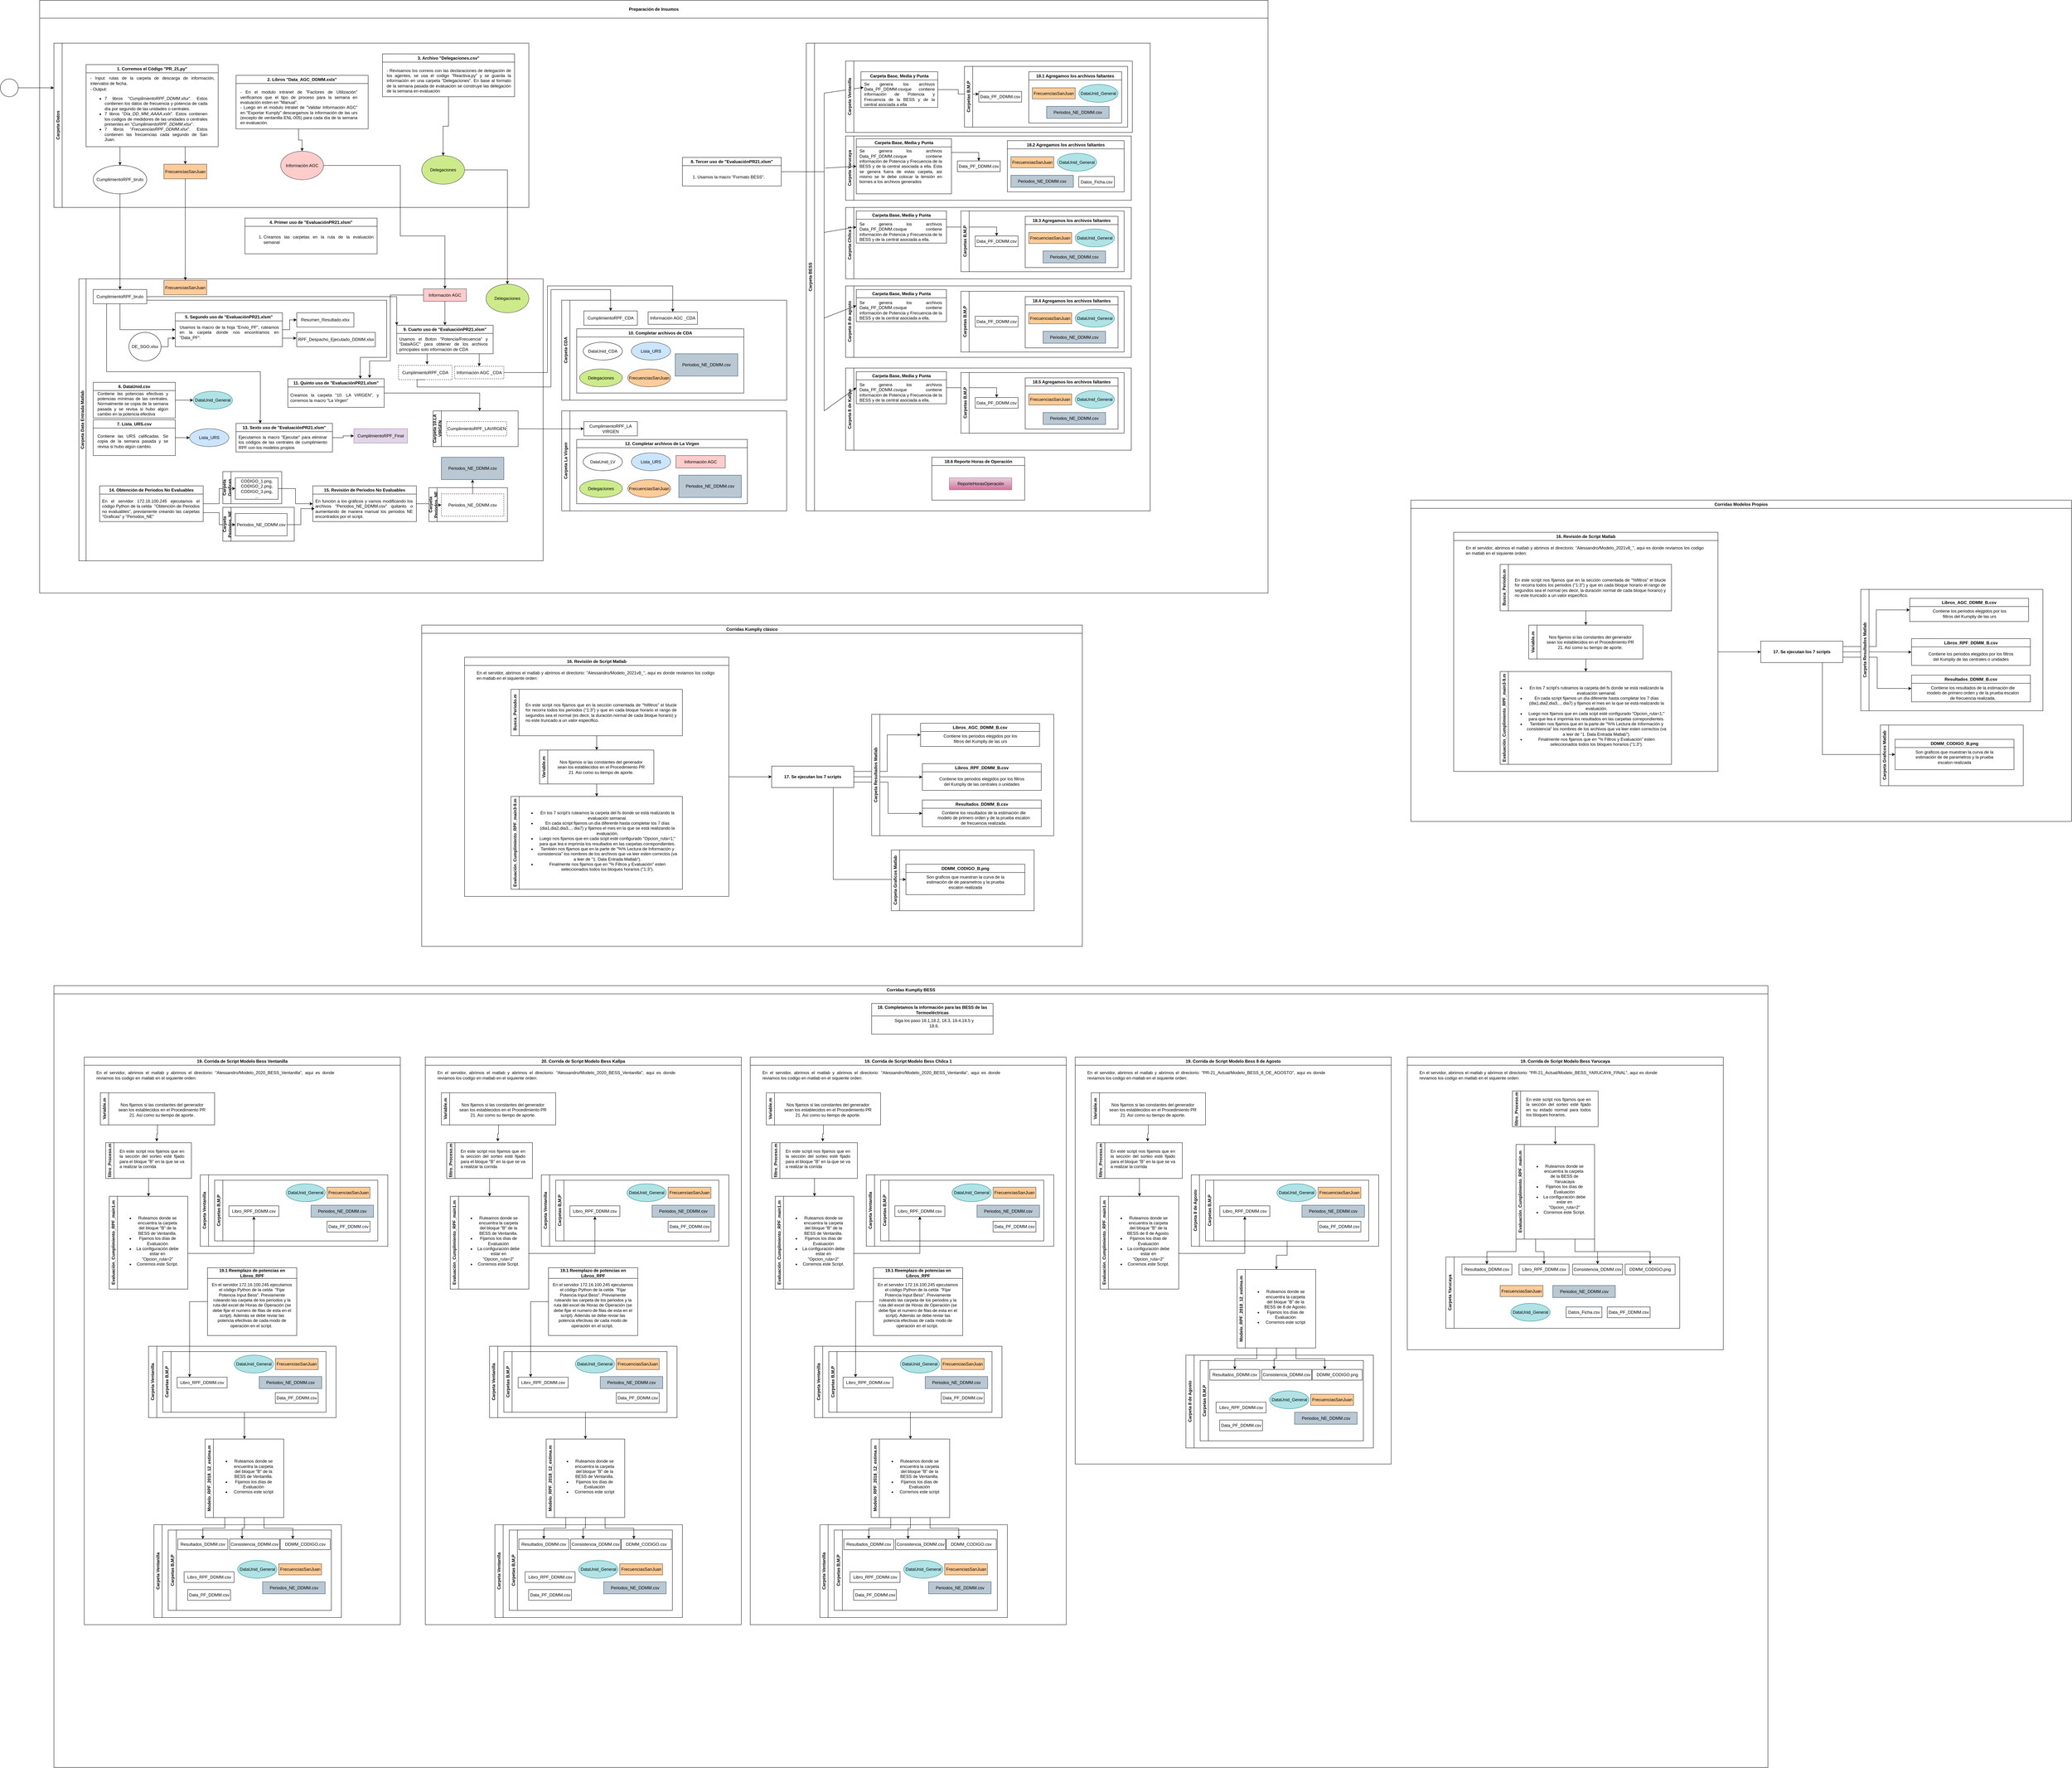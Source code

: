 <mxfile version="24.7.16">
  <diagram name="Page-1" id="2a216829-ef6e-dabb-86c1-c78162f3ba2b">
    <mxGraphModel dx="1750" dy="942" grid="1" gridSize="10" guides="1" tooltips="1" connect="1" arrows="1" fold="1" page="1" pageScale="1" pageWidth="850" pageHeight="1100" background="none" math="0" shadow="0">
      <root>
        <mxCell id="0" />
        <mxCell id="1" parent="0" />
        <mxCell id="7a84cebc1def654-1" value="" style="shape=mxgraph.bpmn.shape;html=1;verticalLabelPosition=bottom;labelBackgroundColor=#ffffff;verticalAlign=top;perimeter=ellipsePerimeter;outline=standard;symbol=general;" parent="1" vertex="1">
          <mxGeometry x="110" y="440" width="50" height="50" as="geometry" />
        </mxCell>
        <mxCell id="7a84cebc1def654-36" style="edgeStyle=orthogonalEdgeStyle;rounded=0;html=1;jettySize=auto;orthogonalLoop=1;" parent="1" source="7a84cebc1def654-1" edge="1">
          <mxGeometry relative="1" as="geometry">
            <mxPoint x="260" y="465.0" as="targetPoint" />
          </mxGeometry>
        </mxCell>
        <mxCell id="X71FGkDf6fn_2zIbJ8EK-3" value="Preparación de Insumos" style="swimlane;whiteSpace=wrap;html=1;startSize=50;" parent="1" vertex="1">
          <mxGeometry x="220" y="220" width="3440" height="1660" as="geometry">
            <mxRectangle x="360" y="570" width="180" height="30" as="alternateBounds" />
          </mxGeometry>
        </mxCell>
        <mxCell id="X71FGkDf6fn_2zIbJ8EK-21" value="4. Primer uso de &quot;EvaluaciónPR21.xlsm&quot;" style="swimlane;whiteSpace=wrap;html=1;" parent="X71FGkDf6fn_2zIbJ8EK-3" vertex="1">
          <mxGeometry x="575" y="610" width="370" height="100" as="geometry">
            <mxRectangle x="490" y="70" width="230" height="30" as="alternateBounds" />
          </mxGeometry>
        </mxCell>
        <mxCell id="X71FGkDf6fn_2zIbJ8EK-22" value="&lt;div style=&quot;text-align: justify;&quot;&gt;&lt;ol&gt;&lt;li&gt;Creamos las carpetas en la ruta de la evaluación semanal&lt;/li&gt;&lt;/ol&gt;&lt;/div&gt;" style="text;html=1;align=left;verticalAlign=middle;whiteSpace=wrap;rounded=0;" parent="X71FGkDf6fn_2zIbJ8EK-21" vertex="1">
          <mxGeometry x="10" y="30" width="350" height="60" as="geometry" />
        </mxCell>
        <mxCell id="hybQcctw-D88qzmDJWD1-32" value="Carpeta Datos" style="swimlane;horizontal=0;whiteSpace=wrap;html=1;" vertex="1" parent="X71FGkDf6fn_2zIbJ8EK-3">
          <mxGeometry x="40" y="120" width="1330" height="460" as="geometry" />
        </mxCell>
        <mxCell id="hybQcctw-D88qzmDJWD1-26" style="edgeStyle=orthogonalEdgeStyle;rounded=0;orthogonalLoop=1;jettySize=auto;html=1;exitX=0.75;exitY=1;exitDx=0;exitDy=0;entryX=0.5;entryY=0;entryDx=0;entryDy=0;" edge="1" parent="hybQcctw-D88qzmDJWD1-32" source="X71FGkDf6fn_2zIbJ8EK-9" target="hybQcctw-D88qzmDJWD1-24">
          <mxGeometry relative="1" as="geometry" />
        </mxCell>
        <mxCell id="hybQcctw-D88qzmDJWD1-27" style="edgeStyle=orthogonalEdgeStyle;rounded=0;orthogonalLoop=1;jettySize=auto;html=1;exitX=0.25;exitY=1;exitDx=0;exitDy=0;entryX=0.5;entryY=0;entryDx=0;entryDy=0;" edge="1" parent="hybQcctw-D88qzmDJWD1-32" source="X71FGkDf6fn_2zIbJ8EK-9" target="hybQcctw-D88qzmDJWD1-5">
          <mxGeometry relative="1" as="geometry">
            <Array as="points">
              <mxPoint x="185" y="290" />
            </Array>
          </mxGeometry>
        </mxCell>
        <mxCell id="X71FGkDf6fn_2zIbJ8EK-9" value="1. Corremos el Código &quot;PR_21.py&quot;" style="swimlane;whiteSpace=wrap;html=1;" parent="hybQcctw-D88qzmDJWD1-32" vertex="1">
          <mxGeometry x="90" y="60" width="370" height="230" as="geometry">
            <mxRectangle x="50" y="70" width="230" height="30" as="alternateBounds" />
          </mxGeometry>
        </mxCell>
        <mxCell id="X71FGkDf6fn_2zIbJ8EK-10" value="&lt;div style=&quot;text-align: justify;&quot;&gt;&lt;span style=&quot;background-color: initial;&quot;&gt;- Input: rutas de la carpeta de descarga de información, intervalos de fecha.&lt;/span&gt;&lt;/div&gt;" style="text;html=1;align=left;verticalAlign=middle;whiteSpace=wrap;rounded=0;" parent="X71FGkDf6fn_2zIbJ8EK-9" vertex="1">
          <mxGeometry x="10" y="30" width="350" height="30" as="geometry" />
        </mxCell>
        <mxCell id="X71FGkDf6fn_2zIbJ8EK-12" value="&lt;div style=&quot;text-align: justify;&quot;&gt;&lt;span style=&quot;background-color: initial;&quot;&gt;- Output:&amp;nbsp;&lt;/span&gt;&lt;/div&gt;&lt;div&gt;&lt;ul&gt;&lt;li style=&quot;text-align: justify;&quot;&gt;7 libros &quot;&lt;i&gt;CumplimientoRPF_DDMM.xlsx&lt;/i&gt;&quot;. Estos contienen los datos de frecuencia y potencia de cada día por segundo de las unidades o centrales.&lt;/li&gt;&lt;li style=&quot;text-align: justify;&quot;&gt;7 libros &quot;&lt;i&gt;Día_DD_MM_AAAA.xslx&lt;/i&gt;&quot;. Estos contienen los codigos de medidores de las unidades o centrales presentes en &quot;&lt;i&gt;CumplimientoRPF_DDMM.xlsx&lt;/i&gt;&quot;.&lt;/li&gt;&lt;li style=&quot;text-align: justify;&quot;&gt;7 libros &quot;&lt;i&gt;FrecuenciasRPF_DDMM.xlsx&lt;/i&gt;&quot;. Estos contienen las frecuencias cada segundo de San Juan.&lt;/li&gt;&lt;/ul&gt;&lt;/div&gt;" style="text;html=1;align=left;verticalAlign=middle;whiteSpace=wrap;rounded=0;" parent="X71FGkDf6fn_2zIbJ8EK-9" vertex="1">
          <mxGeometry x="10" y="70" width="330" height="150" as="geometry" />
        </mxCell>
        <mxCell id="X71FGkDf6fn_2zIbJ8EK-15" value="2. Libros &quot;Data_AGC_DDMM.xslx&quot;" style="swimlane;whiteSpace=wrap;html=1;" parent="hybQcctw-D88qzmDJWD1-32" vertex="1">
          <mxGeometry x="510" y="90" width="370" height="150" as="geometry">
            <mxRectangle x="490" y="70" width="230" height="30" as="alternateBounds" />
          </mxGeometry>
        </mxCell>
        <mxCell id="X71FGkDf6fn_2zIbJ8EK-17" value="&lt;div style=&quot;text-align: justify;&quot;&gt;&lt;span style=&quot;background-color: initial;&quot;&gt;- En el modulo intranet de &quot;Factores de Utilización&quot; verificamos que el tipo de proceso para la semana en evaluación esten en &quot;Manual&quot;.&lt;/span&gt;&lt;/div&gt;&lt;div style=&quot;text-align: justify;&quot;&gt;&lt;span style=&quot;background-color: initial;&quot;&gt;- Luego en el modulo intratet de &quot;Validar Información AGC&quot; en &quot;Exportar Kumply&quot; descargamos la información de las urs (excepto de ventanilla ENL-005) para cada día de la semana en evaluación.&amp;nbsp;&amp;nbsp;&lt;/span&gt;&lt;/div&gt;" style="text;html=1;align=left;verticalAlign=middle;whiteSpace=wrap;rounded=0;" parent="X71FGkDf6fn_2zIbJ8EK-15" vertex="1">
          <mxGeometry x="10" y="30" width="330" height="120" as="geometry" />
        </mxCell>
        <mxCell id="X71FGkDf6fn_2zIbJ8EK-19" value="3. Archivo &quot;Delegaciones.csv&quot;" style="swimlane;whiteSpace=wrap;html=1;" parent="hybQcctw-D88qzmDJWD1-32" vertex="1">
          <mxGeometry x="920" y="30" width="370" height="120" as="geometry">
            <mxRectangle x="490" y="70" width="230" height="30" as="alternateBounds" />
          </mxGeometry>
        </mxCell>
        <mxCell id="X71FGkDf6fn_2zIbJ8EK-20" value="&lt;div style=&quot;text-align: justify;&quot;&gt;&lt;span style=&quot;background-color: initial;&quot;&gt;- Revisamos los correos con las declaraciones de delegación de los agentes, se usa el codigo &quot;Reactiva.py&quot; y se guarda la información en una carpeta &quot;Delegaciones&quot;. En base al formato de la semana pasada de evaluación se construye las delegación de la semana en evaluación&lt;/span&gt;&lt;/div&gt;" style="text;html=1;align=left;verticalAlign=middle;whiteSpace=wrap;rounded=0;" parent="X71FGkDf6fn_2zIbJ8EK-19" vertex="1">
          <mxGeometry x="10" y="30" width="350" height="90" as="geometry" />
        </mxCell>
        <mxCell id="hybQcctw-D88qzmDJWD1-5" value="CumplimientoRPF_bruto" style="ellipse;html=1;whiteSpace=wrap;" vertex="1" parent="hybQcctw-D88qzmDJWD1-32">
          <mxGeometry x="110" y="342" width="150" height="80" as="geometry" />
        </mxCell>
        <mxCell id="hybQcctw-D88qzmDJWD1-24" value="FrecuenciasSanJuan" style="rectangule;whiteSpace=wrap;html=1;fillColor=#ffcc99;strokeColor=#36393d;" vertex="1" parent="hybQcctw-D88qzmDJWD1-32">
          <mxGeometry x="308" y="339" width="120" height="41" as="geometry" />
        </mxCell>
        <mxCell id="hybQcctw-D88qzmDJWD1-28" value="Información AGC" style="ellipse;whiteSpace=wrap;html=1;fillColor=#ffcccc;strokeColor=#36393d;" vertex="1" parent="hybQcctw-D88qzmDJWD1-32">
          <mxGeometry x="635" y="302.5" width="120" height="80" as="geometry" />
        </mxCell>
        <mxCell id="hybQcctw-D88qzmDJWD1-29" style="edgeStyle=orthogonalEdgeStyle;rounded=0;orthogonalLoop=1;jettySize=auto;html=1;exitX=0.5;exitY=1;exitDx=0;exitDy=0;entryX=0.5;entryY=0;entryDx=0;entryDy=0;" edge="1" parent="hybQcctw-D88qzmDJWD1-32" source="X71FGkDf6fn_2zIbJ8EK-17" target="hybQcctw-D88qzmDJWD1-28">
          <mxGeometry relative="1" as="geometry">
            <mxPoint x="685" y="295" as="targetPoint" />
          </mxGeometry>
        </mxCell>
        <mxCell id="hybQcctw-D88qzmDJWD1-30" value="Delegaciones" style="ellipse;whiteSpace=wrap;html=1;fillColor=#cdeb8b;strokeColor=#36393d;" vertex="1" parent="hybQcctw-D88qzmDJWD1-32">
          <mxGeometry x="1030" y="315" width="120" height="80" as="geometry" />
        </mxCell>
        <mxCell id="hybQcctw-D88qzmDJWD1-31" style="edgeStyle=orthogonalEdgeStyle;rounded=0;orthogonalLoop=1;jettySize=auto;html=1;exitX=0.5;exitY=1;exitDx=0;exitDy=0;entryX=0.5;entryY=0;entryDx=0;entryDy=0;" edge="1" parent="hybQcctw-D88qzmDJWD1-32" source="X71FGkDf6fn_2zIbJ8EK-20" target="hybQcctw-D88qzmDJWD1-30">
          <mxGeometry relative="1" as="geometry" />
        </mxCell>
        <mxCell id="hybQcctw-D88qzmDJWD1-33" value="Carpeta Data Entrada Matlab" style="swimlane;horizontal=0;whiteSpace=wrap;html=1;startSize=20;" vertex="1" parent="X71FGkDf6fn_2zIbJ8EK-3">
          <mxGeometry x="110" y="780" width="1300" height="790" as="geometry" />
        </mxCell>
        <mxCell id="hybQcctw-D88qzmDJWD1-269" style="edgeStyle=orthogonalEdgeStyle;rounded=0;orthogonalLoop=1;jettySize=auto;html=1;entryX=0;entryY=0.5;entryDx=0;entryDy=0;" edge="1" parent="hybQcctw-D88qzmDJWD1-33" source="hybQcctw-D88qzmDJWD1-82" target="hybQcctw-D88qzmDJWD1-94">
          <mxGeometry relative="1" as="geometry" />
        </mxCell>
        <mxCell id="hybQcctw-D88qzmDJWD1-82" value="5. Segundo uso de &quot;EvaluaciónPR21.xlsm&quot;" style="swimlane;whiteSpace=wrap;html=1;" vertex="1" parent="hybQcctw-D88qzmDJWD1-33">
          <mxGeometry x="270" y="95" width="300" height="95" as="geometry">
            <mxRectangle x="490" y="70" width="230" height="30" as="alternateBounds" />
          </mxGeometry>
        </mxCell>
        <mxCell id="hybQcctw-D88qzmDJWD1-83" value="&lt;div style=&quot;text-align: justify;&quot;&gt;&lt;span style=&quot;background-color: initial;&quot;&gt;Usamos la macro de la hoja &quot;Envio_PF&quot;, ruteamos en la carpeta donde nos encontramos en &quot;Data_PF&quot;.&lt;/span&gt;&lt;br&gt;&lt;/div&gt;" style="text;html=1;align=left;verticalAlign=middle;whiteSpace=wrap;rounded=0;" vertex="1" parent="hybQcctw-D88qzmDJWD1-82">
          <mxGeometry x="10" y="30" width="280" height="50" as="geometry" />
        </mxCell>
        <mxCell id="hybQcctw-D88qzmDJWD1-86" style="edgeStyle=orthogonalEdgeStyle;rounded=0;orthogonalLoop=1;jettySize=auto;html=1;entryX=0;entryY=0.75;entryDx=0;entryDy=0;" edge="1" parent="hybQcctw-D88qzmDJWD1-33" source="hybQcctw-D88qzmDJWD1-85" target="hybQcctw-D88qzmDJWD1-82">
          <mxGeometry relative="1" as="geometry" />
        </mxCell>
        <mxCell id="hybQcctw-D88qzmDJWD1-85" value="DE_SGO.xlsx" style="ellipse;whiteSpace=wrap;html=1;" vertex="1" parent="hybQcctw-D88qzmDJWD1-33">
          <mxGeometry x="140" y="150" width="90" height="80" as="geometry" />
        </mxCell>
        <mxCell id="hybQcctw-D88qzmDJWD1-92" style="edgeStyle=orthogonalEdgeStyle;rounded=0;orthogonalLoop=1;jettySize=auto;html=1;entryX=0;entryY=0.5;entryDx=0;entryDy=0;exitX=0.5;exitY=1;exitDx=0;exitDy=0;" edge="1" parent="hybQcctw-D88qzmDJWD1-33" source="hybQcctw-D88qzmDJWD1-89" target="hybQcctw-D88qzmDJWD1-82">
          <mxGeometry relative="1" as="geometry" />
        </mxCell>
        <mxCell id="hybQcctw-D88qzmDJWD1-272" style="edgeStyle=orthogonalEdgeStyle;rounded=0;orthogonalLoop=1;jettySize=auto;html=1;entryX=0;entryY=0;entryDx=0;entryDy=0;" edge="1" parent="hybQcctw-D88qzmDJWD1-33" source="hybQcctw-D88qzmDJWD1-89" target="hybQcctw-D88qzmDJWD1-270">
          <mxGeometry relative="1" as="geometry" />
        </mxCell>
        <mxCell id="hybQcctw-D88qzmDJWD1-334" style="edgeStyle=orthogonalEdgeStyle;rounded=0;orthogonalLoop=1;jettySize=auto;html=1;exitX=1;exitY=0.75;exitDx=0;exitDy=0;entryX=0.75;entryY=0;entryDx=0;entryDy=0;" edge="1" parent="hybQcctw-D88qzmDJWD1-33" source="hybQcctw-D88qzmDJWD1-89" target="hybQcctw-D88qzmDJWD1-330">
          <mxGeometry relative="1" as="geometry">
            <Array as="points">
              <mxPoint x="862" y="60" />
              <mxPoint x="862" y="220" />
              <mxPoint x="788" y="220" />
              <mxPoint x="788" y="280" />
            </Array>
          </mxGeometry>
        </mxCell>
        <mxCell id="hybQcctw-D88qzmDJWD1-89" value="CumplimientoRPF_bruto" style="rectangule;html=1;whiteSpace=wrap;" vertex="1" parent="hybQcctw-D88qzmDJWD1-33">
          <mxGeometry x="40" y="30" width="150" height="40" as="geometry" />
        </mxCell>
        <mxCell id="hybQcctw-D88qzmDJWD1-94" value="Resumen_Resultado.xlsx" style="rectangule;whiteSpace=wrap;html=1;" vertex="1" parent="hybQcctw-D88qzmDJWD1-33">
          <mxGeometry x="610" y="95" width="160" height="40" as="geometry" />
        </mxCell>
        <mxCell id="hybQcctw-D88qzmDJWD1-96" value="RPF_Despacho_Ejecutado_DDMM.xlsx" style="rectangule;whiteSpace=wrap;html=1;" vertex="1" parent="hybQcctw-D88qzmDJWD1-33">
          <mxGeometry x="610" y="150" width="220" height="40" as="geometry" />
        </mxCell>
        <mxCell id="hybQcctw-D88qzmDJWD1-97" style="edgeStyle=orthogonalEdgeStyle;rounded=0;orthogonalLoop=1;jettySize=auto;html=1;exitX=1;exitY=0.75;exitDx=0;exitDy=0;entryX=-0.004;entryY=0.395;entryDx=0;entryDy=0;entryPerimeter=0;" edge="1" parent="hybQcctw-D88qzmDJWD1-33" source="hybQcctw-D88qzmDJWD1-82" target="hybQcctw-D88qzmDJWD1-96">
          <mxGeometry relative="1" as="geometry" />
        </mxCell>
        <mxCell id="hybQcctw-D88qzmDJWD1-100" style="edgeStyle=orthogonalEdgeStyle;rounded=0;orthogonalLoop=1;jettySize=auto;html=1;entryX=0;entryY=0.5;entryDx=0;entryDy=0;" edge="1" parent="hybQcctw-D88qzmDJWD1-33" source="X71FGkDf6fn_2zIbJ8EK-26" target="hybQcctw-D88qzmDJWD1-99">
          <mxGeometry relative="1" as="geometry" />
        </mxCell>
        <mxCell id="X71FGkDf6fn_2zIbJ8EK-26" value="6. DataUnid.csv" style="swimlane;whiteSpace=wrap;html=1;" parent="hybQcctw-D88qzmDJWD1-33" vertex="1">
          <mxGeometry x="40" y="290" width="230" height="100" as="geometry">
            <mxRectangle x="490" y="70" width="230" height="30" as="alternateBounds" />
          </mxGeometry>
        </mxCell>
        <mxCell id="X71FGkDf6fn_2zIbJ8EK-27" value="&lt;div style=&quot;text-align: justify;&quot;&gt;&lt;div&gt;Contiene las potencias efectivas y potencias mínimas de las centrales. Normalmente se copia de la semana pasada y se revisa si hubo algún cambio en la potencia efectiva&lt;/div&gt;&lt;/div&gt;" style="text;html=1;align=left;verticalAlign=middle;whiteSpace=wrap;rounded=0;" parent="X71FGkDf6fn_2zIbJ8EK-26" vertex="1">
          <mxGeometry x="10" y="30" width="200" height="60" as="geometry" />
        </mxCell>
        <mxCell id="hybQcctw-D88qzmDJWD1-99" value="DataUnid_General" style="ellipse;whiteSpace=wrap;html=1;fillColor=#b0e3e6;strokeColor=#0e8088;" vertex="1" parent="hybQcctw-D88qzmDJWD1-33">
          <mxGeometry x="320" y="315" width="110" height="50" as="geometry" />
        </mxCell>
        <mxCell id="hybQcctw-D88qzmDJWD1-101" value="Delegaciones" style="ellipse;whiteSpace=wrap;html=1;fillColor=#cdeb8b;strokeColor=#36393d;" vertex="1" parent="hybQcctw-D88qzmDJWD1-33">
          <mxGeometry x="1140" y="15" width="120" height="80" as="geometry" />
        </mxCell>
        <mxCell id="hybQcctw-D88qzmDJWD1-273" style="edgeStyle=orthogonalEdgeStyle;rounded=0;orthogonalLoop=1;jettySize=auto;html=1;entryX=0.5;entryY=0;entryDx=0;entryDy=0;" edge="1" parent="hybQcctw-D88qzmDJWD1-33" source="hybQcctw-D88qzmDJWD1-102" target="hybQcctw-D88qzmDJWD1-270">
          <mxGeometry relative="1" as="geometry" />
        </mxCell>
        <mxCell id="hybQcctw-D88qzmDJWD1-335" style="edgeStyle=orthogonalEdgeStyle;rounded=0;orthogonalLoop=1;jettySize=auto;html=1;exitX=0;exitY=0.5;exitDx=0;exitDy=0;entryX=0.847;entryY=-0.026;entryDx=0;entryDy=0;entryPerimeter=0;" edge="1" parent="hybQcctw-D88qzmDJWD1-33" source="hybQcctw-D88qzmDJWD1-102" target="hybQcctw-D88qzmDJWD1-330">
          <mxGeometry relative="1" as="geometry">
            <Array as="points">
              <mxPoint x="872" y="46" />
              <mxPoint x="872" y="230" />
              <mxPoint x="814" y="230" />
              <mxPoint x="814" y="278" />
            </Array>
          </mxGeometry>
        </mxCell>
        <mxCell id="hybQcctw-D88qzmDJWD1-102" value="Información AGC" style="rectangule;whiteSpace=wrap;html=1;fillColor=#ffcccc;strokeColor=#36393d;" vertex="1" parent="hybQcctw-D88qzmDJWD1-33">
          <mxGeometry x="965" y="28" width="120" height="35" as="geometry" />
        </mxCell>
        <mxCell id="hybQcctw-D88qzmDJWD1-152" style="edgeStyle=orthogonalEdgeStyle;rounded=0;orthogonalLoop=1;jettySize=auto;html=1;entryX=0;entryY=0.5;entryDx=0;entryDy=0;" edge="1" parent="hybQcctw-D88qzmDJWD1-33" source="hybQcctw-D88qzmDJWD1-106" target="hybQcctw-D88qzmDJWD1-151">
          <mxGeometry relative="1" as="geometry" />
        </mxCell>
        <mxCell id="hybQcctw-D88qzmDJWD1-106" value="7. Lista_URS.csv" style="swimlane;whiteSpace=wrap;html=1;" vertex="1" parent="hybQcctw-D88qzmDJWD1-33">
          <mxGeometry x="40" y="395" width="230" height="100" as="geometry">
            <mxRectangle x="490" y="70" width="230" height="30" as="alternateBounds" />
          </mxGeometry>
        </mxCell>
        <mxCell id="hybQcctw-D88qzmDJWD1-107" value="&lt;div style=&quot;text-align: justify;&quot;&gt;&lt;div&gt;Contiene las URS calificadas. Se copia de la semana pasada y se revisa si hubo algún cambio.&lt;/div&gt;&lt;/div&gt;" style="text;html=1;align=left;verticalAlign=middle;whiteSpace=wrap;rounded=0;" vertex="1" parent="hybQcctw-D88qzmDJWD1-106">
          <mxGeometry x="10" y="30" width="200" height="60" as="geometry" />
        </mxCell>
        <mxCell id="hybQcctw-D88qzmDJWD1-151" value="Lista_URS" style="ellipse;whiteSpace=wrap;html=1;fillColor=#cce5ff;strokeColor=#36393d;" vertex="1" parent="hybQcctw-D88qzmDJWD1-33">
          <mxGeometry x="310" y="420" width="110" height="50" as="geometry" />
        </mxCell>
        <mxCell id="hybQcctw-D88qzmDJWD1-276" style="edgeStyle=orthogonalEdgeStyle;rounded=0;orthogonalLoop=1;jettySize=auto;html=1;exitX=0.25;exitY=1;exitDx=0;exitDy=0;" edge="1" parent="hybQcctw-D88qzmDJWD1-33">
          <mxGeometry relative="1" as="geometry">
            <mxPoint x="975" y="240" as="targetPoint" />
            <mxPoint x="980.5" y="210" as="sourcePoint" />
          </mxGeometry>
        </mxCell>
        <mxCell id="hybQcctw-D88qzmDJWD1-270" value="9. Cuarto uso de &quot;EvaluaciónPR21.xlsm&quot;" style="swimlane;whiteSpace=wrap;html=1;" vertex="1" parent="hybQcctw-D88qzmDJWD1-33">
          <mxGeometry x="890" y="130" width="270" height="80" as="geometry">
            <mxRectangle x="490" y="70" width="230" height="30" as="alternateBounds" />
          </mxGeometry>
        </mxCell>
        <mxCell id="hybQcctw-D88qzmDJWD1-271" value="&lt;div style=&quot;text-align: justify;&quot;&gt;&lt;span style=&quot;background-color: initial;&quot;&gt;Usamos el Boton &quot;Potencia/Frecuencia&quot; y &quot;DataAGC&quot; para obtener de los archivos principales solo información de CDA&lt;/span&gt;&lt;br&gt;&lt;/div&gt;" style="text;html=1;align=left;verticalAlign=middle;whiteSpace=wrap;rounded=0;" vertex="1" parent="hybQcctw-D88qzmDJWD1-270">
          <mxGeometry x="5" y="27.5" width="250" height="50" as="geometry" />
        </mxCell>
        <mxCell id="hybQcctw-D88qzmDJWD1-274" value="CumplimientoRPF_CDA" style="rectangule;html=1;whiteSpace=wrap;dashed=1;" vertex="1" parent="hybQcctw-D88qzmDJWD1-33">
          <mxGeometry x="895" y="242.5" width="150" height="40" as="geometry" />
        </mxCell>
        <mxCell id="hybQcctw-D88qzmDJWD1-275" value="Información AGC _CDA" style="rectangule;whiteSpace=wrap;html=1;dashed=1;" vertex="1" parent="hybQcctw-D88qzmDJWD1-33">
          <mxGeometry x="1052" y="245" width="138" height="35" as="geometry" />
        </mxCell>
        <mxCell id="hybQcctw-D88qzmDJWD1-277" style="edgeStyle=orthogonalEdgeStyle;rounded=0;orthogonalLoop=1;jettySize=auto;html=1;entryX=0.5;entryY=0;entryDx=0;entryDy=0;" edge="1" parent="hybQcctw-D88qzmDJWD1-33" target="hybQcctw-D88qzmDJWD1-275">
          <mxGeometry relative="1" as="geometry">
            <mxPoint x="1122" y="210" as="sourcePoint" />
          </mxGeometry>
        </mxCell>
        <mxCell id="hybQcctw-D88qzmDJWD1-330" value="11. Quinto uso de &quot;EvaluaciónPR21.xlsm&quot;" style="swimlane;whiteSpace=wrap;html=1;" vertex="1" parent="hybQcctw-D88qzmDJWD1-33">
          <mxGeometry x="585" y="280" width="270" height="80" as="geometry">
            <mxRectangle x="490" y="70" width="230" height="30" as="alternateBounds" />
          </mxGeometry>
        </mxCell>
        <mxCell id="hybQcctw-D88qzmDJWD1-331" value="&lt;div style=&quot;text-align: justify;&quot;&gt;Creamos la carpeta &quot;10. LA VIRGEN&quot;, y corremos la macro &quot;La Virgen&quot;&lt;/div&gt;" style="text;html=1;align=left;verticalAlign=middle;whiteSpace=wrap;rounded=0;" vertex="1" parent="hybQcctw-D88qzmDJWD1-330">
          <mxGeometry x="5" y="27.5" width="250" height="50" as="geometry" />
        </mxCell>
        <mxCell id="hybQcctw-D88qzmDJWD1-338" value="Carpeta 10.LA VIRGEN" style="swimlane;horizontal=0;whiteSpace=wrap;html=1;" vertex="1" parent="hybQcctw-D88qzmDJWD1-33">
          <mxGeometry x="992" y="370" width="238" height="100" as="geometry" />
        </mxCell>
        <mxCell id="hybQcctw-D88qzmDJWD1-336" value="CumplimientoRPF_LAVIRGEN" style="rectangule;html=1;whiteSpace=wrap;dashed=1;" vertex="1" parent="hybQcctw-D88qzmDJWD1-338">
          <mxGeometry x="38" y="30" width="168" height="40" as="geometry" />
        </mxCell>
        <mxCell id="hybQcctw-D88qzmDJWD1-339" style="edgeStyle=orthogonalEdgeStyle;rounded=0;orthogonalLoop=1;jettySize=auto;html=1;exitX=1;exitY=0.5;exitDx=0;exitDy=0;" edge="1" parent="hybQcctw-D88qzmDJWD1-33" source="hybQcctw-D88qzmDJWD1-330">
          <mxGeometry relative="1" as="geometry">
            <mxPoint x="1122" y="370" as="targetPoint" />
          </mxGeometry>
        </mxCell>
        <mxCell id="hybQcctw-D88qzmDJWD1-348" style="edgeStyle=orthogonalEdgeStyle;rounded=0;orthogonalLoop=1;jettySize=auto;html=1;entryX=0;entryY=0.5;entryDx=0;entryDy=0;" edge="1" parent="hybQcctw-D88qzmDJWD1-33" source="hybQcctw-D88qzmDJWD1-343" target="hybQcctw-D88qzmDJWD1-346">
          <mxGeometry relative="1" as="geometry" />
        </mxCell>
        <mxCell id="hybQcctw-D88qzmDJWD1-343" value="13. Sexto uso de &quot;EvaluaciónPR21.xlsm&quot;" style="swimlane;whiteSpace=wrap;html=1;" vertex="1" parent="hybQcctw-D88qzmDJWD1-33">
          <mxGeometry x="440" y="405" width="270" height="80" as="geometry">
            <mxRectangle x="490" y="70" width="230" height="30" as="alternateBounds" />
          </mxGeometry>
        </mxCell>
        <mxCell id="hybQcctw-D88qzmDJWD1-344" value="&lt;div style=&quot;text-align: justify;&quot;&gt;Ejecutamos la macro &quot;Ejecutar&quot; para eliminar los códigos de las centrales de cumplimiento RPF con los modelos propios&lt;/div&gt;" style="text;html=1;align=left;verticalAlign=middle;whiteSpace=wrap;rounded=0;" vertex="1" parent="hybQcctw-D88qzmDJWD1-343">
          <mxGeometry x="5" y="27.5" width="250" height="50" as="geometry" />
        </mxCell>
        <mxCell id="hybQcctw-D88qzmDJWD1-345" style="edgeStyle=orthogonalEdgeStyle;rounded=0;orthogonalLoop=1;jettySize=auto;html=1;exitX=0.25;exitY=1;exitDx=0;exitDy=0;entryX=0.25;entryY=0;entryDx=0;entryDy=0;" edge="1" parent="hybQcctw-D88qzmDJWD1-33" source="hybQcctw-D88qzmDJWD1-89" target="hybQcctw-D88qzmDJWD1-343">
          <mxGeometry relative="1" as="geometry">
            <mxPoint x="540" y="380" as="targetPoint" />
            <Array as="points">
              <mxPoint x="78" y="260" />
              <mxPoint x="508" y="260" />
              <mxPoint x="508" y="390" />
            </Array>
          </mxGeometry>
        </mxCell>
        <mxCell id="hybQcctw-D88qzmDJWD1-346" value="CumplimientoRPF_Final" style="rectangule;html=1;whiteSpace=wrap;fillColor=#e1d5e7;strokeColor=#9673a6;" vertex="1" parent="hybQcctw-D88qzmDJWD1-33">
          <mxGeometry x="770" y="420" width="150" height="40" as="geometry" />
        </mxCell>
        <mxCell id="hybQcctw-D88qzmDJWD1-471" style="edgeStyle=orthogonalEdgeStyle;rounded=0;orthogonalLoop=1;jettySize=auto;html=1;entryX=0;entryY=0.5;entryDx=0;entryDy=0;" edge="1" parent="hybQcctw-D88qzmDJWD1-33" source="hybQcctw-D88qzmDJWD1-349" target="hybQcctw-D88qzmDJWD1-469">
          <mxGeometry relative="1" as="geometry" />
        </mxCell>
        <mxCell id="hybQcctw-D88qzmDJWD1-472" style="edgeStyle=orthogonalEdgeStyle;rounded=0;orthogonalLoop=1;jettySize=auto;html=1;exitX=1;exitY=0.75;exitDx=0;exitDy=0;entryX=0;entryY=0.5;entryDx=0;entryDy=0;" edge="1" parent="hybQcctw-D88qzmDJWD1-33" source="hybQcctw-D88qzmDJWD1-349" target="hybQcctw-D88qzmDJWD1-470">
          <mxGeometry relative="1" as="geometry" />
        </mxCell>
        <mxCell id="hybQcctw-D88qzmDJWD1-349" value="14. Obtención de Periodos No Evaluables" style="swimlane;whiteSpace=wrap;html=1;" vertex="1" parent="hybQcctw-D88qzmDJWD1-33">
          <mxGeometry x="58" y="580" width="290" height="100" as="geometry">
            <mxRectangle x="490" y="70" width="230" height="30" as="alternateBounds" />
          </mxGeometry>
        </mxCell>
        <mxCell id="hybQcctw-D88qzmDJWD1-350" value="&lt;div style=&quot;text-align: justify;&quot;&gt;En el servidor 172.16.100.245 ejecutamos el código Python de la celda&amp;nbsp; &quot;Obtención de Periodos no evaluables&quot;, previamente creando las carpetas &quot;Graficas&quot; y &quot;Periodos_NE&quot;&lt;/div&gt;" style="text;html=1;align=left;verticalAlign=middle;whiteSpace=wrap;rounded=0;" vertex="1" parent="hybQcctw-D88qzmDJWD1-349">
          <mxGeometry x="5" y="27.5" width="275" height="72.5" as="geometry" />
        </mxCell>
        <mxCell id="hybQcctw-D88qzmDJWD1-351" value="Carpeta Graficas" style="swimlane;horizontal=0;whiteSpace=wrap;html=1;" vertex="1" parent="hybQcctw-D88qzmDJWD1-33">
          <mxGeometry x="403" y="540" width="165" height="90" as="geometry" />
        </mxCell>
        <mxCell id="hybQcctw-D88qzmDJWD1-469" value="CODIGO_1.png,&lt;div&gt;CODIGO_2.png,&lt;br&gt;&lt;/div&gt;&lt;div&gt;CODIGO_3.png,&lt;br&gt;&lt;/div&gt;&lt;div&gt;...&lt;/div&gt;" style="rounded=0;whiteSpace=wrap;html=1;" vertex="1" parent="hybQcctw-D88qzmDJWD1-351">
          <mxGeometry x="35" y="17.5" width="120" height="60" as="geometry" />
        </mxCell>
        <mxCell id="hybQcctw-D88qzmDJWD1-468" value="Carpeta Periodos_NE" style="swimlane;horizontal=0;whiteSpace=wrap;html=1;" vertex="1" parent="hybQcctw-D88qzmDJWD1-33">
          <mxGeometry x="403" y="640" width="200" height="95" as="geometry" />
        </mxCell>
        <mxCell id="hybQcctw-D88qzmDJWD1-470" value="Periodos_NE_DDMM.csv" style="rounded=0;whiteSpace=wrap;html=1;" vertex="1" parent="hybQcctw-D88qzmDJWD1-468">
          <mxGeometry x="35" y="17.5" width="145" height="62.5" as="geometry" />
        </mxCell>
        <mxCell id="hybQcctw-D88qzmDJWD1-479" style="edgeStyle=orthogonalEdgeStyle;rounded=0;orthogonalLoop=1;jettySize=auto;html=1;exitX=1;exitY=0.5;exitDx=0;exitDy=0;entryX=0;entryY=0.5;entryDx=0;entryDy=0;" edge="1" parent="hybQcctw-D88qzmDJWD1-33" source="hybQcctw-D88qzmDJWD1-473" target="hybQcctw-D88qzmDJWD1-478">
          <mxGeometry relative="1" as="geometry" />
        </mxCell>
        <mxCell id="hybQcctw-D88qzmDJWD1-473" value="15. Revisión de Periodos No Evaluables" style="swimlane;whiteSpace=wrap;html=1;" vertex="1" parent="hybQcctw-D88qzmDJWD1-33">
          <mxGeometry x="655" y="580" width="290" height="100" as="geometry">
            <mxRectangle x="490" y="70" width="230" height="30" as="alternateBounds" />
          </mxGeometry>
        </mxCell>
        <mxCell id="hybQcctw-D88qzmDJWD1-474" value="&lt;div style=&quot;text-align: justify;&quot;&gt;En función a los gráficos y vamos modificando los archivos &quot;Periodos_NE_DDMM.csv&quot; quitanto o aumentando de manera manual los periodos NE encontrados por el script.&lt;/div&gt;" style="text;html=1;align=left;verticalAlign=middle;whiteSpace=wrap;rounded=0;" vertex="1" parent="hybQcctw-D88qzmDJWD1-473">
          <mxGeometry x="5" y="27.5" width="275" height="72.5" as="geometry" />
        </mxCell>
        <mxCell id="hybQcctw-D88qzmDJWD1-475" style="edgeStyle=orthogonalEdgeStyle;rounded=0;orthogonalLoop=1;jettySize=auto;html=1;exitX=1;exitY=0.5;exitDx=0;exitDy=0;entryX=0;entryY=0.5;entryDx=0;entryDy=0;" edge="1" parent="hybQcctw-D88qzmDJWD1-33" source="hybQcctw-D88qzmDJWD1-470" target="hybQcctw-D88qzmDJWD1-474">
          <mxGeometry relative="1" as="geometry" />
        </mxCell>
        <mxCell id="hybQcctw-D88qzmDJWD1-476" style="edgeStyle=orthogonalEdgeStyle;rounded=0;orthogonalLoop=1;jettySize=auto;html=1;entryX=0;entryY=0.5;entryDx=0;entryDy=0;" edge="1" parent="hybQcctw-D88qzmDJWD1-33" source="hybQcctw-D88qzmDJWD1-469" target="hybQcctw-D88qzmDJWD1-473">
          <mxGeometry relative="1" as="geometry" />
        </mxCell>
        <mxCell id="hybQcctw-D88qzmDJWD1-477" value="Carpeta Periodos_NE" style="swimlane;horizontal=0;whiteSpace=wrap;html=1;" vertex="1" parent="hybQcctw-D88qzmDJWD1-33">
          <mxGeometry x="980" y="585" width="220" height="95" as="geometry" />
        </mxCell>
        <mxCell id="hybQcctw-D88qzmDJWD1-478" value="Periodos_NE_DDMM.csv" style="rounded=0;whiteSpace=wrap;html=1;fillColor=none;dashed=1;" vertex="1" parent="hybQcctw-D88qzmDJWD1-477">
          <mxGeometry x="35" y="17.5" width="175" height="62.5" as="geometry" />
        </mxCell>
        <mxCell id="hybQcctw-D88qzmDJWD1-481" value="Periodos_NE_DDMM.csv" style="rounded=0;whiteSpace=wrap;html=1;fillColor=#bac8d3;strokeColor=#23445d;" vertex="1" parent="hybQcctw-D88qzmDJWD1-33">
          <mxGeometry x="1015" y="500" width="175" height="62.5" as="geometry" />
        </mxCell>
        <mxCell id="hybQcctw-D88qzmDJWD1-482" style="edgeStyle=orthogonalEdgeStyle;rounded=0;orthogonalLoop=1;jettySize=auto;html=1;entryX=0.5;entryY=1;entryDx=0;entryDy=0;" edge="1" parent="hybQcctw-D88qzmDJWD1-33" source="hybQcctw-D88qzmDJWD1-478" target="hybQcctw-D88qzmDJWD1-481">
          <mxGeometry relative="1" as="geometry" />
        </mxCell>
        <mxCell id="hybQcctw-D88qzmDJWD1-617" value="FrecuenciasSanJuan" style="rectangule;whiteSpace=wrap;html=1;fillColor=#ffcc99;strokeColor=#36393d;" vertex="1" parent="hybQcctw-D88qzmDJWD1-33">
          <mxGeometry x="238" y="4" width="120" height="41" as="geometry" />
        </mxCell>
        <mxCell id="hybQcctw-D88qzmDJWD1-105" style="edgeStyle=orthogonalEdgeStyle;rounded=0;orthogonalLoop=1;jettySize=auto;html=1;exitX=0.5;exitY=1;exitDx=0;exitDy=0;entryX=0.5;entryY=0;entryDx=0;entryDy=0;" edge="1" parent="X71FGkDf6fn_2zIbJ8EK-3" source="hybQcctw-D88qzmDJWD1-5" target="hybQcctw-D88qzmDJWD1-89">
          <mxGeometry relative="1" as="geometry" />
        </mxCell>
        <mxCell id="hybQcctw-D88qzmDJWD1-153" value="8. Tercer uso de &quot;EvaluaciónPR21.xlsm&quot;" style="swimlane;whiteSpace=wrap;html=1;" vertex="1" parent="X71FGkDf6fn_2zIbJ8EK-3">
          <mxGeometry x="1800" y="440" width="277" height="80" as="geometry">
            <mxRectangle x="490" y="70" width="230" height="30" as="alternateBounds" />
          </mxGeometry>
        </mxCell>
        <mxCell id="hybQcctw-D88qzmDJWD1-154" value="&lt;div style=&quot;text-align: justify;&quot;&gt;&lt;ol&gt;&lt;li&gt;Usamos la macro &quot;Formato BESS&quot;.&lt;/li&gt;&lt;/ol&gt;&lt;/div&gt;" style="text;html=1;align=left;verticalAlign=middle;whiteSpace=wrap;rounded=0;" vertex="1" parent="hybQcctw-D88qzmDJWD1-153">
          <mxGeometry y="30" width="250" height="50" as="geometry" />
        </mxCell>
        <mxCell id="hybQcctw-D88qzmDJWD1-155" value="Carpeta BESS" style="swimlane;horizontal=0;whiteSpace=wrap;html=1;" vertex="1" parent="X71FGkDf6fn_2zIbJ8EK-3">
          <mxGeometry x="2147" y="120" width="963" height="1310" as="geometry" />
        </mxCell>
        <mxCell id="hybQcctw-D88qzmDJWD1-206" value="Carpeta Yarucaya" style="swimlane;horizontal=0;whiteSpace=wrap;html=1;" vertex="1" parent="hybQcctw-D88qzmDJWD1-155">
          <mxGeometry x="110" y="260" width="800" height="180" as="geometry" />
        </mxCell>
        <mxCell id="hybQcctw-D88qzmDJWD1-945" style="edgeStyle=orthogonalEdgeStyle;rounded=0;orthogonalLoop=1;jettySize=auto;html=1;exitX=1;exitY=0.25;exitDx=0;exitDy=0;entryX=0.5;entryY=0;entryDx=0;entryDy=0;" edge="1" parent="hybQcctw-D88qzmDJWD1-206" source="hybQcctw-D88qzmDJWD1-218" target="hybQcctw-D88qzmDJWD1-697">
          <mxGeometry relative="1" as="geometry" />
        </mxCell>
        <mxCell id="hybQcctw-D88qzmDJWD1-218" value="Carpeta Base, Media y Punta" style="swimlane;whiteSpace=wrap;html=1;" vertex="1" parent="hybQcctw-D88qzmDJWD1-206">
          <mxGeometry x="30" y="7.5" width="266.5" height="154.5" as="geometry" />
        </mxCell>
        <mxCell id="hybQcctw-D88qzmDJWD1-219" value="&lt;div style=&quot;text-align: justify;&quot;&gt;&lt;br&gt;&lt;/div&gt;" style="text;html=1;align=center;verticalAlign=middle;resizable=0;points=[];autosize=1;strokeColor=none;fillColor=none;" vertex="1" parent="hybQcctw-D88qzmDJWD1-218">
          <mxGeometry x="230" y="70" width="20" height="30" as="geometry" />
        </mxCell>
        <mxCell id="hybQcctw-D88qzmDJWD1-220" value="&lt;div style=&quot;text-align: justify;&quot;&gt;&lt;span style=&quot;background-color: initial;&quot;&gt;Se genera los archivos Data_PF_DDMM.csvque contiene información de Potencia y Frecuencia de la BESS y de la central asociada a ella. Esta se genera fuera de estas carpeta, asi mismo se le debe colocar la tensión en bornes a los archivos generados&lt;/span&gt;&lt;/div&gt;" style="text;html=1;align=center;verticalAlign=middle;whiteSpace=wrap;rounded=0;" vertex="1" parent="hybQcctw-D88qzmDJWD1-218">
          <mxGeometry x="7.5" y="25" width="232.5" height="105" as="geometry" />
        </mxCell>
        <mxCell id="hybQcctw-D88qzmDJWD1-697" value="Data_PF_DDMM.csv" style="rounded=0;whiteSpace=wrap;html=1;" vertex="1" parent="hybQcctw-D88qzmDJWD1-206">
          <mxGeometry x="313" y="69.75" width="120" height="30" as="geometry" />
        </mxCell>
        <mxCell id="hybQcctw-D88qzmDJWD1-698" value="18.2 Agregamos los archivos faltantes" style="swimlane;whiteSpace=wrap;html=1;" vertex="1" parent="hybQcctw-D88qzmDJWD1-206">
          <mxGeometry x="453" y="13" width="327" height="143.5" as="geometry">
            <mxRectangle x="490" y="70" width="230" height="30" as="alternateBounds" />
          </mxGeometry>
        </mxCell>
        <mxCell id="hybQcctw-D88qzmDJWD1-699" value="FrecuenciasSanJuan" style="rectangule;whiteSpace=wrap;html=1;fillColor=#ffcc99;strokeColor=#36393d;" vertex="1" parent="hybQcctw-D88qzmDJWD1-698">
          <mxGeometry x="10" y="45" width="120" height="31" as="geometry" />
        </mxCell>
        <mxCell id="hybQcctw-D88qzmDJWD1-700" value="DataUnid_General" style="ellipse;whiteSpace=wrap;html=1;fillColor=#b0e3e6;strokeColor=#0e8088;" vertex="1" parent="hybQcctw-D88qzmDJWD1-698">
          <mxGeometry x="140" y="35.5" width="110" height="50" as="geometry" />
        </mxCell>
        <mxCell id="hybQcctw-D88qzmDJWD1-701" value="Periodos_NE_DDMM.csv" style="rounded=0;whiteSpace=wrap;html=1;fillColor=#bac8d3;strokeColor=#23445d;" vertex="1" parent="hybQcctw-D88qzmDJWD1-698">
          <mxGeometry x="10" y="97" width="175" height="33.5" as="geometry" />
        </mxCell>
        <mxCell id="hybQcctw-D88qzmDJWD1-980" value="Datos_Ficha.csv" style="rounded=0;whiteSpace=wrap;html=1;" vertex="1" parent="hybQcctw-D88qzmDJWD1-698">
          <mxGeometry x="200" y="100.5" width="100" height="30" as="geometry" />
        </mxCell>
        <mxCell id="hybQcctw-D88qzmDJWD1-207" value="Carpeta Chilca 1" style="swimlane;horizontal=0;whiteSpace=wrap;html=1;" vertex="1" parent="hybQcctw-D88qzmDJWD1-155">
          <mxGeometry x="110" y="460" width="800" height="200" as="geometry" />
        </mxCell>
        <mxCell id="hybQcctw-D88qzmDJWD1-720" style="edgeStyle=orthogonalEdgeStyle;rounded=0;orthogonalLoop=1;jettySize=auto;html=1;exitX=1;exitY=0.5;exitDx=0;exitDy=0;entryX=0.5;entryY=0;entryDx=0;entryDy=0;" edge="1" parent="hybQcctw-D88qzmDJWD1-207" source="hybQcctw-D88qzmDJWD1-222" target="hybQcctw-D88qzmDJWD1-703">
          <mxGeometry relative="1" as="geometry" />
        </mxCell>
        <mxCell id="hybQcctw-D88qzmDJWD1-222" value="Carpeta Base, Media y Punta" style="swimlane;whiteSpace=wrap;html=1;" vertex="1" parent="hybQcctw-D88qzmDJWD1-207">
          <mxGeometry x="30" y="10" width="252.5" height="90" as="geometry" />
        </mxCell>
        <mxCell id="hybQcctw-D88qzmDJWD1-223" value="&lt;div style=&quot;text-align: justify;&quot;&gt;&lt;br&gt;&lt;/div&gt;" style="text;html=1;align=center;verticalAlign=middle;resizable=0;points=[];autosize=1;strokeColor=none;fillColor=none;" vertex="1" parent="hybQcctw-D88qzmDJWD1-222">
          <mxGeometry x="230" y="70" width="20" height="30" as="geometry" />
        </mxCell>
        <mxCell id="hybQcctw-D88qzmDJWD1-224" value="&lt;div style=&quot;text-align: justify;&quot;&gt;&lt;span style=&quot;background-color: initial;&quot;&gt;Se genera los archivos Data_PF_DDMM.csvque contiene información de Potencia y Frecuencia de la BESS y de la central asociada a ella.&lt;/span&gt;&lt;/div&gt;" style="text;html=1;align=center;verticalAlign=middle;whiteSpace=wrap;rounded=0;" vertex="1" parent="hybQcctw-D88qzmDJWD1-222">
          <mxGeometry x="7.5" y="25" width="232.5" height="65" as="geometry" />
        </mxCell>
        <mxCell id="hybQcctw-D88qzmDJWD1-702" value="Carpetas B,M,P" style="swimlane;horizontal=0;whiteSpace=wrap;html=1;" vertex="1" parent="hybQcctw-D88qzmDJWD1-207">
          <mxGeometry x="323" y="10" width="457" height="170" as="geometry" />
        </mxCell>
        <mxCell id="hybQcctw-D88qzmDJWD1-703" value="Data_PF_DDMM.csv" style="rounded=0;whiteSpace=wrap;html=1;" vertex="1" parent="hybQcctw-D88qzmDJWD1-702">
          <mxGeometry x="40" y="70" width="120" height="30" as="geometry" />
        </mxCell>
        <mxCell id="hybQcctw-D88qzmDJWD1-704" value="18.3 Agregamos los archivos faltantes" style="swimlane;whiteSpace=wrap;html=1;" vertex="1" parent="hybQcctw-D88qzmDJWD1-702">
          <mxGeometry x="180" y="15" width="260" height="143.5" as="geometry">
            <mxRectangle x="490" y="70" width="230" height="30" as="alternateBounds" />
          </mxGeometry>
        </mxCell>
        <mxCell id="hybQcctw-D88qzmDJWD1-705" value="FrecuenciasSanJuan" style="rectangule;whiteSpace=wrap;html=1;fillColor=#ffcc99;strokeColor=#36393d;" vertex="1" parent="hybQcctw-D88qzmDJWD1-704">
          <mxGeometry x="10" y="45" width="120" height="31" as="geometry" />
        </mxCell>
        <mxCell id="hybQcctw-D88qzmDJWD1-706" value="DataUnid_General" style="ellipse;whiteSpace=wrap;html=1;fillColor=#b0e3e6;strokeColor=#0e8088;" vertex="1" parent="hybQcctw-D88qzmDJWD1-704">
          <mxGeometry x="140" y="35.5" width="110" height="50" as="geometry" />
        </mxCell>
        <mxCell id="hybQcctw-D88qzmDJWD1-707" value="Periodos_NE_DDMM.csv" style="rounded=0;whiteSpace=wrap;html=1;fillColor=#bac8d3;strokeColor=#23445d;" vertex="1" parent="hybQcctw-D88qzmDJWD1-704">
          <mxGeometry x="50" y="97" width="175" height="33.5" as="geometry" />
        </mxCell>
        <mxCell id="hybQcctw-D88qzmDJWD1-208" value="Carpeta 8 de agosto" style="swimlane;horizontal=0;whiteSpace=wrap;html=1;" vertex="1" parent="hybQcctw-D88qzmDJWD1-155">
          <mxGeometry x="110" y="680" width="800" height="200" as="geometry" />
        </mxCell>
        <mxCell id="hybQcctw-D88qzmDJWD1-225" value="Carpeta Base, Media y Punta" style="swimlane;whiteSpace=wrap;html=1;" vertex="1" parent="hybQcctw-D88qzmDJWD1-208">
          <mxGeometry x="30" y="10" width="252.5" height="90" as="geometry" />
        </mxCell>
        <mxCell id="hybQcctw-D88qzmDJWD1-226" value="&lt;div style=&quot;text-align: justify;&quot;&gt;&lt;br&gt;&lt;/div&gt;" style="text;html=1;align=center;verticalAlign=middle;resizable=0;points=[];autosize=1;strokeColor=none;fillColor=none;" vertex="1" parent="hybQcctw-D88qzmDJWD1-225">
          <mxGeometry x="230" y="70" width="20" height="30" as="geometry" />
        </mxCell>
        <mxCell id="hybQcctw-D88qzmDJWD1-227" value="&lt;div style=&quot;text-align: justify;&quot;&gt;&lt;span style=&quot;background-color: initial;&quot;&gt;Se genera los archivos Data_PF_DDMM.csvque contiene información de Potencia y Frecuencia de la BESS y de la central asociada a ella.&lt;/span&gt;&lt;/div&gt;" style="text;html=1;align=center;verticalAlign=middle;whiteSpace=wrap;rounded=0;" vertex="1" parent="hybQcctw-D88qzmDJWD1-225">
          <mxGeometry x="7.5" y="25" width="232.5" height="65" as="geometry" />
        </mxCell>
        <mxCell id="hybQcctw-D88qzmDJWD1-708" value="Carpetas B,M,P" style="swimlane;horizontal=0;whiteSpace=wrap;html=1;" vertex="1" parent="hybQcctw-D88qzmDJWD1-208">
          <mxGeometry x="323" y="15" width="457" height="170" as="geometry" />
        </mxCell>
        <mxCell id="hybQcctw-D88qzmDJWD1-709" value="Data_PF_DDMM.csv" style="rounded=0;whiteSpace=wrap;html=1;" vertex="1" parent="hybQcctw-D88qzmDJWD1-708">
          <mxGeometry x="40" y="70" width="120" height="30" as="geometry" />
        </mxCell>
        <mxCell id="hybQcctw-D88qzmDJWD1-710" value="18.4 Agregamos los archivos faltantes" style="swimlane;whiteSpace=wrap;html=1;" vertex="1" parent="hybQcctw-D88qzmDJWD1-708">
          <mxGeometry x="180" y="15" width="260" height="143.5" as="geometry">
            <mxRectangle x="490" y="70" width="230" height="30" as="alternateBounds" />
          </mxGeometry>
        </mxCell>
        <mxCell id="hybQcctw-D88qzmDJWD1-711" value="FrecuenciasSanJuan" style="rectangule;whiteSpace=wrap;html=1;fillColor=#ffcc99;strokeColor=#36393d;" vertex="1" parent="hybQcctw-D88qzmDJWD1-710">
          <mxGeometry x="10" y="45" width="120" height="31" as="geometry" />
        </mxCell>
        <mxCell id="hybQcctw-D88qzmDJWD1-712" value="DataUnid_General" style="ellipse;whiteSpace=wrap;html=1;fillColor=#b0e3e6;strokeColor=#0e8088;" vertex="1" parent="hybQcctw-D88qzmDJWD1-710">
          <mxGeometry x="140" y="35.5" width="110" height="50" as="geometry" />
        </mxCell>
        <mxCell id="hybQcctw-D88qzmDJWD1-713" value="Periodos_NE_DDMM.csv" style="rounded=0;whiteSpace=wrap;html=1;fillColor=#bac8d3;strokeColor=#23445d;" vertex="1" parent="hybQcctw-D88qzmDJWD1-710">
          <mxGeometry x="50" y="97" width="175" height="33.5" as="geometry" />
        </mxCell>
        <mxCell id="hybQcctw-D88qzmDJWD1-209" value="Carpeta 8 de Kallpa" style="swimlane;horizontal=0;whiteSpace=wrap;html=1;" vertex="1" parent="hybQcctw-D88qzmDJWD1-155">
          <mxGeometry x="110" y="910" width="800" height="230" as="geometry" />
        </mxCell>
        <mxCell id="hybQcctw-D88qzmDJWD1-721" style="edgeStyle=orthogonalEdgeStyle;rounded=0;orthogonalLoop=1;jettySize=auto;html=1;entryX=0.5;entryY=0;entryDx=0;entryDy=0;" edge="1" parent="hybQcctw-D88qzmDJWD1-209" source="hybQcctw-D88qzmDJWD1-231" target="hybQcctw-D88qzmDJWD1-715">
          <mxGeometry relative="1" as="geometry" />
        </mxCell>
        <mxCell id="hybQcctw-D88qzmDJWD1-231" value="Carpeta Base, Media y Punta" style="swimlane;whiteSpace=wrap;html=1;" vertex="1" parent="hybQcctw-D88qzmDJWD1-209">
          <mxGeometry x="30" y="10" width="252.5" height="90" as="geometry" />
        </mxCell>
        <mxCell id="hybQcctw-D88qzmDJWD1-232" value="&lt;div style=&quot;text-align: justify;&quot;&gt;&lt;br&gt;&lt;/div&gt;" style="text;html=1;align=center;verticalAlign=middle;resizable=0;points=[];autosize=1;strokeColor=none;fillColor=none;" vertex="1" parent="hybQcctw-D88qzmDJWD1-231">
          <mxGeometry x="230" y="70" width="20" height="30" as="geometry" />
        </mxCell>
        <mxCell id="hybQcctw-D88qzmDJWD1-233" value="&lt;div style=&quot;text-align: justify;&quot;&gt;&lt;span style=&quot;background-color: initial;&quot;&gt;Se genera los archivos Data_PF_DDMM.csvque contiene información de Potencia y Frecuencia de la BESS y de la central asociada a ella.&lt;/span&gt;&lt;/div&gt;" style="text;html=1;align=center;verticalAlign=middle;whiteSpace=wrap;rounded=0;" vertex="1" parent="hybQcctw-D88qzmDJWD1-231">
          <mxGeometry x="7.5" y="25" width="232.5" height="65" as="geometry" />
        </mxCell>
        <mxCell id="hybQcctw-D88qzmDJWD1-714" value="Carpetas B,M,P" style="swimlane;horizontal=0;whiteSpace=wrap;html=1;" vertex="1" parent="hybQcctw-D88qzmDJWD1-209">
          <mxGeometry x="323" y="12.5" width="457" height="170" as="geometry" />
        </mxCell>
        <mxCell id="hybQcctw-D88qzmDJWD1-715" value="Data_PF_DDMM.csv" style="rounded=0;whiteSpace=wrap;html=1;" vertex="1" parent="hybQcctw-D88qzmDJWD1-714">
          <mxGeometry x="40" y="70" width="120" height="30" as="geometry" />
        </mxCell>
        <mxCell id="hybQcctw-D88qzmDJWD1-716" value="18.5 Agregamos los archivos faltantes" style="swimlane;whiteSpace=wrap;html=1;" vertex="1" parent="hybQcctw-D88qzmDJWD1-714">
          <mxGeometry x="180" y="15" width="260" height="143.5" as="geometry">
            <mxRectangle x="490" y="70" width="230" height="30" as="alternateBounds" />
          </mxGeometry>
        </mxCell>
        <mxCell id="hybQcctw-D88qzmDJWD1-717" value="FrecuenciasSanJuan" style="rectangule;whiteSpace=wrap;html=1;fillColor=#ffcc99;strokeColor=#36393d;" vertex="1" parent="hybQcctw-D88qzmDJWD1-716">
          <mxGeometry x="10" y="45" width="120" height="31" as="geometry" />
        </mxCell>
        <mxCell id="hybQcctw-D88qzmDJWD1-718" value="DataUnid_General" style="ellipse;whiteSpace=wrap;html=1;fillColor=#b0e3e6;strokeColor=#0e8088;" vertex="1" parent="hybQcctw-D88qzmDJWD1-716">
          <mxGeometry x="140" y="35.5" width="110" height="50" as="geometry" />
        </mxCell>
        <mxCell id="hybQcctw-D88qzmDJWD1-719" value="Periodos_NE_DDMM.csv" style="rounded=0;whiteSpace=wrap;html=1;fillColor=#bac8d3;strokeColor=#23445d;" vertex="1" parent="hybQcctw-D88qzmDJWD1-716">
          <mxGeometry x="50" y="97" width="175" height="33.5" as="geometry" />
        </mxCell>
        <mxCell id="hybQcctw-D88qzmDJWD1-210" value="" style="endArrow=none;html=1;rounded=0;" edge="1" parent="hybQcctw-D88qzmDJWD1-155">
          <mxGeometry width="50" height="50" relative="1" as="geometry">
            <mxPoint x="50" y="1030" as="sourcePoint" />
            <mxPoint x="50" y="140" as="targetPoint" />
          </mxGeometry>
        </mxCell>
        <mxCell id="hybQcctw-D88qzmDJWD1-212" value="" style="endArrow=classic;html=1;rounded=0;entryX=0;entryY=0.25;entryDx=0;entryDy=0;" edge="1" parent="hybQcctw-D88qzmDJWD1-155" target="hybQcctw-D88qzmDJWD1-216">
          <mxGeometry width="50" height="50" relative="1" as="geometry">
            <mxPoint x="50" y="140" as="sourcePoint" />
            <mxPoint x="200" y="80" as="targetPoint" />
          </mxGeometry>
        </mxCell>
        <mxCell id="hybQcctw-D88qzmDJWD1-235" value="" style="endArrow=classic;html=1;rounded=0;entryX=0;entryY=0.5;entryDx=0;entryDy=0;" edge="1" parent="hybQcctw-D88qzmDJWD1-155" target="hybQcctw-D88qzmDJWD1-225">
          <mxGeometry width="50" height="50" relative="1" as="geometry">
            <mxPoint x="50" y="770" as="sourcePoint" />
            <mxPoint x="100" y="720" as="targetPoint" />
          </mxGeometry>
        </mxCell>
        <mxCell id="hybQcctw-D88qzmDJWD1-236" value="" style="endArrow=classic;html=1;rounded=0;entryX=0;entryY=0.5;entryDx=0;entryDy=0;" edge="1" parent="hybQcctw-D88qzmDJWD1-155" target="hybQcctw-D88qzmDJWD1-222">
          <mxGeometry width="50" height="50" relative="1" as="geometry">
            <mxPoint x="50" y="530" as="sourcePoint" />
            <mxPoint x="100" y="480" as="targetPoint" />
          </mxGeometry>
        </mxCell>
        <mxCell id="hybQcctw-D88qzmDJWD1-237" value="" style="endArrow=classic;html=1;rounded=0;entryX=0;entryY=0.5;entryDx=0;entryDy=0;" edge="1" parent="hybQcctw-D88qzmDJWD1-155" target="hybQcctw-D88qzmDJWD1-218">
          <mxGeometry width="50" height="50" relative="1" as="geometry">
            <mxPoint x="53" y="350" as="sourcePoint" />
            <mxPoint x="110" y="320" as="targetPoint" />
          </mxGeometry>
        </mxCell>
        <mxCell id="hybQcctw-D88qzmDJWD1-742" value="18.6 Reporte Horas de Operación" style="swimlane;whiteSpace=wrap;html=1;" vertex="1" parent="hybQcctw-D88qzmDJWD1-155">
          <mxGeometry x="351.5" y="1160" width="260" height="120" as="geometry">
            <mxRectangle x="490" y="70" width="230" height="30" as="alternateBounds" />
          </mxGeometry>
        </mxCell>
        <mxCell id="hybQcctw-D88qzmDJWD1-745" value="ReporteHorasOperación" style="rounded=0;whiteSpace=wrap;html=1;fillColor=#e6d0de;strokeColor=#996185;gradientColor=#d5739d;" vertex="1" parent="hybQcctw-D88qzmDJWD1-742">
          <mxGeometry x="49" y="57.5" width="175" height="33.5" as="geometry" />
        </mxCell>
        <mxCell id="hybQcctw-D88qzmDJWD1-211" value="" style="endArrow=none;html=1;rounded=0;exitX=1;exitY=0.5;exitDx=0;exitDy=0;" edge="1" parent="X71FGkDf6fn_2zIbJ8EK-3" source="hybQcctw-D88qzmDJWD1-153">
          <mxGeometry width="50" height="50" relative="1" as="geometry">
            <mxPoint x="2107" y="500" as="sourcePoint" />
            <mxPoint x="2197" y="480" as="targetPoint" />
          </mxGeometry>
        </mxCell>
        <mxCell id="hybQcctw-D88qzmDJWD1-156" value="Carpeta Ventanilla" style="swimlane;horizontal=0;whiteSpace=wrap;html=1;" vertex="1" parent="X71FGkDf6fn_2zIbJ8EK-3">
          <mxGeometry x="2257" y="170" width="803" height="200" as="geometry" />
        </mxCell>
        <mxCell id="hybQcctw-D88qzmDJWD1-213" value="Carpeta Base, Media y Punta" style="swimlane;whiteSpace=wrap;html=1;" vertex="1" parent="hybQcctw-D88qzmDJWD1-156">
          <mxGeometry x="43" y="30" width="215" height="100" as="geometry" />
        </mxCell>
        <mxCell id="hybQcctw-D88qzmDJWD1-214" value="&lt;div style=&quot;text-align: justify;&quot;&gt;&lt;br&gt;&lt;/div&gt;" style="text;html=1;align=center;verticalAlign=middle;resizable=0;points=[];autosize=1;strokeColor=none;fillColor=none;" vertex="1" parent="hybQcctw-D88qzmDJWD1-213">
          <mxGeometry x="230" y="70" width="20" height="30" as="geometry" />
        </mxCell>
        <mxCell id="hybQcctw-D88qzmDJWD1-216" value="&lt;div style=&quot;text-align: justify;&quot;&gt;&lt;span style=&quot;background-color: initial;&quot;&gt;Se genera los archivos Data_PF_DDMM.csvque contiene información de Potencia y Frecuencia de la BESS y de la central asociada a ella&amp;nbsp;&lt;/span&gt;&lt;/div&gt;" style="text;html=1;align=center;verticalAlign=middle;whiteSpace=wrap;rounded=0;" vertex="1" parent="hybQcctw-D88qzmDJWD1-213">
          <mxGeometry x="7.5" y="25" width="200" height="75" as="geometry" />
        </mxCell>
        <mxCell id="hybQcctw-D88qzmDJWD1-687" style="edgeStyle=orthogonalEdgeStyle;rounded=0;orthogonalLoop=1;jettySize=auto;html=1;entryX=0;entryY=0.25;entryDx=0;entryDy=0;exitX=1;exitY=0.5;exitDx=0;exitDy=0;" edge="1" parent="hybQcctw-D88qzmDJWD1-156" source="hybQcctw-D88qzmDJWD1-213" target="hybQcctw-D88qzmDJWD1-690">
          <mxGeometry relative="1" as="geometry">
            <mxPoint x="263" y="93" as="sourcePoint" />
            <mxPoint x="303" y="62.5" as="targetPoint" />
          </mxGeometry>
        </mxCell>
        <mxCell id="hybQcctw-D88qzmDJWD1-689" value="Carpetas B,M,P" style="swimlane;horizontal=0;whiteSpace=wrap;html=1;" vertex="1" parent="hybQcctw-D88qzmDJWD1-156">
          <mxGeometry x="333" y="15" width="457" height="170" as="geometry" />
        </mxCell>
        <mxCell id="hybQcctw-D88qzmDJWD1-690" value="Data_PF_DDMM.csv" style="rounded=0;whiteSpace=wrap;html=1;" vertex="1" parent="hybQcctw-D88qzmDJWD1-689">
          <mxGeometry x="40" y="70" width="120" height="30" as="geometry" />
        </mxCell>
        <mxCell id="hybQcctw-D88qzmDJWD1-691" value="18.1 Agregamos los archivos faltantes" style="swimlane;whiteSpace=wrap;html=1;" vertex="1" parent="hybQcctw-D88qzmDJWD1-689">
          <mxGeometry x="180" y="15" width="260" height="143.5" as="geometry">
            <mxRectangle x="490" y="70" width="230" height="30" as="alternateBounds" />
          </mxGeometry>
        </mxCell>
        <mxCell id="hybQcctw-D88qzmDJWD1-693" value="FrecuenciasSanJuan" style="rectangule;whiteSpace=wrap;html=1;fillColor=#ffcc99;strokeColor=#36393d;" vertex="1" parent="hybQcctw-D88qzmDJWD1-691">
          <mxGeometry x="10" y="45" width="120" height="31" as="geometry" />
        </mxCell>
        <mxCell id="hybQcctw-D88qzmDJWD1-694" value="DataUnid_General" style="ellipse;whiteSpace=wrap;html=1;fillColor=#b0e3e6;strokeColor=#0e8088;" vertex="1" parent="hybQcctw-D88qzmDJWD1-691">
          <mxGeometry x="140" y="35.5" width="110" height="50" as="geometry" />
        </mxCell>
        <mxCell id="hybQcctw-D88qzmDJWD1-695" value="Periodos_NE_DDMM.csv" style="rounded=0;whiteSpace=wrap;html=1;fillColor=#bac8d3;strokeColor=#23445d;" vertex="1" parent="hybQcctw-D88qzmDJWD1-691">
          <mxGeometry x="50" y="97" width="175" height="33.5" as="geometry" />
        </mxCell>
        <mxCell id="hybQcctw-D88qzmDJWD1-234" value="" style="endArrow=classic;html=1;rounded=0;entryX=0;entryY=0.5;entryDx=0;entryDy=0;" edge="1" parent="X71FGkDf6fn_2zIbJ8EK-3" target="hybQcctw-D88qzmDJWD1-231">
          <mxGeometry width="50" height="50" relative="1" as="geometry">
            <mxPoint x="2197" y="1150" as="sourcePoint" />
            <mxPoint x="2417" y="1120" as="targetPoint" />
          </mxGeometry>
        </mxCell>
        <mxCell id="hybQcctw-D88qzmDJWD1-240" value="Carpeta CDA" style="swimlane;horizontal=0;whiteSpace=wrap;html=1;" vertex="1" parent="X71FGkDf6fn_2zIbJ8EK-3">
          <mxGeometry x="1462" y="840" width="630" height="280" as="geometry" />
        </mxCell>
        <mxCell id="hybQcctw-D88qzmDJWD1-278" value="CumplimientoRPF_CDA" style="rectangule;html=1;whiteSpace=wrap;" vertex="1" parent="hybQcctw-D88qzmDJWD1-240">
          <mxGeometry x="62" y="30" width="150" height="40" as="geometry" />
        </mxCell>
        <mxCell id="hybQcctw-D88qzmDJWD1-279" value="Información AGC _CDA" style="rectangule;whiteSpace=wrap;html=1;" vertex="1" parent="hybQcctw-D88qzmDJWD1-240">
          <mxGeometry x="242" y="32.5" width="138" height="35" as="geometry" />
        </mxCell>
        <mxCell id="hybQcctw-D88qzmDJWD1-318" value="10. Completar archivos de CDA" style="swimlane;whiteSpace=wrap;html=1;" vertex="1" parent="hybQcctw-D88qzmDJWD1-240">
          <mxGeometry x="42" y="80" width="468" height="180" as="geometry" />
        </mxCell>
        <mxCell id="hybQcctw-D88qzmDJWD1-317" value="Lista_URS" style="ellipse;whiteSpace=wrap;html=1;fillColor=#cce5ff;strokeColor=#36393d;" vertex="1" parent="hybQcctw-D88qzmDJWD1-318">
          <mxGeometry x="153" y="37.5" width="110" height="50" as="geometry" />
        </mxCell>
        <mxCell id="hybQcctw-D88qzmDJWD1-282" value="DataUnid_CDA" style="ellipse;whiteSpace=wrap;html=1;" vertex="1" parent="hybQcctw-D88qzmDJWD1-318">
          <mxGeometry x="18" y="37.5" width="110" height="50" as="geometry" />
        </mxCell>
        <mxCell id="hybQcctw-D88qzmDJWD1-313" value="Delegaciones" style="ellipse;whiteSpace=wrap;html=1;fillColor=#cdeb8b;strokeColor=#36393d;" vertex="1" parent="hybQcctw-D88qzmDJWD1-318">
          <mxGeometry x="8" y="112.5" width="120" height="50" as="geometry" />
        </mxCell>
        <mxCell id="hybQcctw-D88qzmDJWD1-314" value="FrecuenciasSanJuan" style="ellipse;whiteSpace=wrap;html=1;fillColor=#ffcc99;strokeColor=#36393d;" vertex="1" parent="hybQcctw-D88qzmDJWD1-318">
          <mxGeometry x="143" y="112.5" width="120" height="50" as="geometry" />
        </mxCell>
        <mxCell id="hybQcctw-D88qzmDJWD1-484" value="Periodos_NE_DDMM.csv" style="rounded=0;whiteSpace=wrap;html=1;fillColor=#bac8d3;strokeColor=#23445d;" vertex="1" parent="hybQcctw-D88qzmDJWD1-318">
          <mxGeometry x="276" y="70" width="175" height="62.5" as="geometry" />
        </mxCell>
        <mxCell id="hybQcctw-D88qzmDJWD1-319" style="edgeStyle=orthogonalEdgeStyle;rounded=0;orthogonalLoop=1;jettySize=auto;html=1;exitX=1;exitY=0.5;exitDx=0;exitDy=0;entryX=0.5;entryY=0;entryDx=0;entryDy=0;" edge="1" parent="X71FGkDf6fn_2zIbJ8EK-3" source="hybQcctw-D88qzmDJWD1-275" target="hybQcctw-D88qzmDJWD1-279">
          <mxGeometry relative="1" as="geometry">
            <Array as="points">
              <mxPoint x="1422" y="1043" />
              <mxPoint x="1422" y="800" />
              <mxPoint x="1773" y="800" />
            </Array>
          </mxGeometry>
        </mxCell>
        <mxCell id="hybQcctw-D88qzmDJWD1-321" style="edgeStyle=orthogonalEdgeStyle;rounded=0;orthogonalLoop=1;jettySize=auto;html=1;exitX=0.5;exitY=1;exitDx=0;exitDy=0;entryX=0.5;entryY=0;entryDx=0;entryDy=0;" edge="1" parent="X71FGkDf6fn_2zIbJ8EK-3" source="hybQcctw-D88qzmDJWD1-274" target="hybQcctw-D88qzmDJWD1-278">
          <mxGeometry relative="1" as="geometry">
            <Array as="points">
              <mxPoint x="1057" y="1083" />
              <mxPoint x="1432" y="1083" />
              <mxPoint x="1432" y="810" />
              <mxPoint x="1599" y="810" />
            </Array>
          </mxGeometry>
        </mxCell>
        <mxCell id="hybQcctw-D88qzmDJWD1-322" value="Carpeta La Virgen" style="swimlane;horizontal=0;whiteSpace=wrap;html=1;" vertex="1" parent="X71FGkDf6fn_2zIbJ8EK-3">
          <mxGeometry x="1462" y="1150" width="630" height="280" as="geometry" />
        </mxCell>
        <mxCell id="hybQcctw-D88qzmDJWD1-323" value="CumplimientoRPF_LA VIRGEN" style="rectangule;html=1;whiteSpace=wrap;" vertex="1" parent="hybQcctw-D88qzmDJWD1-322">
          <mxGeometry x="62" y="30" width="150" height="40" as="geometry" />
        </mxCell>
        <mxCell id="hybQcctw-D88qzmDJWD1-325" value="12. Completar archivos de La Virgen" style="swimlane;whiteSpace=wrap;html=1;" vertex="1" parent="hybQcctw-D88qzmDJWD1-322">
          <mxGeometry x="42" y="80" width="478" height="180" as="geometry" />
        </mxCell>
        <mxCell id="hybQcctw-D88qzmDJWD1-326" value="Lista_URS" style="ellipse;whiteSpace=wrap;html=1;fillColor=#cce5ff;strokeColor=#36393d;" vertex="1" parent="hybQcctw-D88qzmDJWD1-325">
          <mxGeometry x="153" y="37.5" width="110" height="50" as="geometry" />
        </mxCell>
        <mxCell id="hybQcctw-D88qzmDJWD1-327" value="DataUnid_LV" style="ellipse;whiteSpace=wrap;html=1;" vertex="1" parent="hybQcctw-D88qzmDJWD1-325">
          <mxGeometry x="18" y="37.5" width="110" height="50" as="geometry" />
        </mxCell>
        <mxCell id="hybQcctw-D88qzmDJWD1-328" value="Delegaciones" style="ellipse;whiteSpace=wrap;html=1;fillColor=#cdeb8b;strokeColor=#36393d;" vertex="1" parent="hybQcctw-D88qzmDJWD1-325">
          <mxGeometry x="8" y="112.5" width="120" height="50" as="geometry" />
        </mxCell>
        <mxCell id="hybQcctw-D88qzmDJWD1-329" value="FrecuenciasSanJuan" style="ellipse;whiteSpace=wrap;html=1;fillColor=#ffcc99;strokeColor=#36393d;" vertex="1" parent="hybQcctw-D88qzmDJWD1-325">
          <mxGeometry x="143" y="112.5" width="120" height="50" as="geometry" />
        </mxCell>
        <mxCell id="hybQcctw-D88qzmDJWD1-324" value="Información AGC" style="rectangule;whiteSpace=wrap;html=1;fillColor=#ffcccc;strokeColor=#36393d;" vertex="1" parent="hybQcctw-D88qzmDJWD1-325">
          <mxGeometry x="278" y="45" width="138" height="35" as="geometry" />
        </mxCell>
        <mxCell id="hybQcctw-D88qzmDJWD1-483" value="Periodos_NE_DDMM.csv" style="rounded=0;whiteSpace=wrap;html=1;fillColor=#bac8d3;strokeColor=#23445d;" vertex="1" parent="hybQcctw-D88qzmDJWD1-325">
          <mxGeometry x="286" y="100" width="175" height="62.5" as="geometry" />
        </mxCell>
        <mxCell id="hybQcctw-D88qzmDJWD1-340" style="edgeStyle=orthogonalEdgeStyle;rounded=0;orthogonalLoop=1;jettySize=auto;html=1;entryX=0;entryY=0.5;entryDx=0;entryDy=0;" edge="1" parent="X71FGkDf6fn_2zIbJ8EK-3" target="hybQcctw-D88qzmDJWD1-323">
          <mxGeometry relative="1" as="geometry">
            <mxPoint x="1340" y="1200" as="sourcePoint" />
          </mxGeometry>
        </mxCell>
        <mxCell id="hybQcctw-D88qzmDJWD1-341" style="edgeStyle=orthogonalEdgeStyle;rounded=0;orthogonalLoop=1;jettySize=auto;html=1;entryX=0.5;entryY=0;entryDx=0;entryDy=0;" edge="1" parent="X71FGkDf6fn_2zIbJ8EK-3" source="hybQcctw-D88qzmDJWD1-30" target="hybQcctw-D88qzmDJWD1-101">
          <mxGeometry relative="1" as="geometry" />
        </mxCell>
        <mxCell id="hybQcctw-D88qzmDJWD1-342" style="edgeStyle=orthogonalEdgeStyle;rounded=0;orthogonalLoop=1;jettySize=auto;html=1;entryX=0.5;entryY=0;entryDx=0;entryDy=0;" edge="1" parent="X71FGkDf6fn_2zIbJ8EK-3" source="hybQcctw-D88qzmDJWD1-28" target="hybQcctw-D88qzmDJWD1-102">
          <mxGeometry relative="1" as="geometry">
            <Array as="points">
              <mxPoint x="1010" y="462" />
              <mxPoint x="1010" y="660" />
              <mxPoint x="1135" y="660" />
            </Array>
          </mxGeometry>
        </mxCell>
        <mxCell id="hybQcctw-D88qzmDJWD1-618" style="edgeStyle=orthogonalEdgeStyle;rounded=0;orthogonalLoop=1;jettySize=auto;html=1;entryX=0.5;entryY=0;entryDx=0;entryDy=0;" edge="1" parent="X71FGkDf6fn_2zIbJ8EK-3" source="hybQcctw-D88qzmDJWD1-24" target="hybQcctw-D88qzmDJWD1-617">
          <mxGeometry relative="1" as="geometry">
            <mxPoint x="408.0" y="780.0" as="targetPoint" />
          </mxGeometry>
        </mxCell>
        <mxCell id="hybQcctw-D88qzmDJWD1-619" value="Corridas Kumpliy clásico" style="swimlane;whiteSpace=wrap;html=1;" vertex="1" parent="1">
          <mxGeometry x="1290" y="1970" width="1850" height="900" as="geometry" />
        </mxCell>
        <mxCell id="hybQcctw-D88qzmDJWD1-634" style="edgeStyle=orthogonalEdgeStyle;rounded=0;orthogonalLoop=1;jettySize=auto;html=1;exitX=1;exitY=0.5;exitDx=0;exitDy=0;entryX=0;entryY=0.5;entryDx=0;entryDy=0;" edge="1" parent="hybQcctw-D88qzmDJWD1-619" source="hybQcctw-D88qzmDJWD1-620" target="hybQcctw-D88qzmDJWD1-633">
          <mxGeometry relative="1" as="geometry" />
        </mxCell>
        <mxCell id="hybQcctw-D88qzmDJWD1-620" value="16. Revisión de Script Matlab" style="swimlane;whiteSpace=wrap;html=1;" vertex="1" parent="hybQcctw-D88qzmDJWD1-619">
          <mxGeometry x="120" y="90" width="740" height="670" as="geometry">
            <mxRectangle x="490" y="70" width="230" height="30" as="alternateBounds" />
          </mxGeometry>
        </mxCell>
        <mxCell id="hybQcctw-D88qzmDJWD1-621" value="&lt;div style=&quot;text-align: justify;&quot;&gt;En el servidor, abrimos el matlab y abrimos el directorio: &quot;Alessandro/Modelo_2021v8_&quot;, aqui es donde reviamos los codigo en matlab en el siquiente orden:&lt;/div&gt;" style="text;html=1;align=left;verticalAlign=middle;whiteSpace=wrap;rounded=0;" vertex="1" parent="hybQcctw-D88qzmDJWD1-620">
          <mxGeometry x="32" y="30" width="668" height="42.5" as="geometry" />
        </mxCell>
        <mxCell id="hybQcctw-D88qzmDJWD1-629" style="edgeStyle=orthogonalEdgeStyle;rounded=0;orthogonalLoop=1;jettySize=auto;html=1;entryX=0.5;entryY=0;entryDx=0;entryDy=0;" edge="1" parent="hybQcctw-D88qzmDJWD1-620" source="hybQcctw-D88qzmDJWD1-623" target="hybQcctw-D88qzmDJWD1-624">
          <mxGeometry relative="1" as="geometry" />
        </mxCell>
        <mxCell id="hybQcctw-D88qzmDJWD1-623" value="Busca_Periodo.m" style="swimlane;horizontal=0;whiteSpace=wrap;html=1;" vertex="1" parent="hybQcctw-D88qzmDJWD1-620">
          <mxGeometry x="130" y="90" width="480" height="130" as="geometry" />
        </mxCell>
        <mxCell id="hybQcctw-D88qzmDJWD1-626" value="&lt;div style=&quot;text-align: justify;&quot;&gt;&lt;span style=&quot;background-color: initial;&quot;&gt;En este script nos fijamos que en la sección comentada de &quot;%filtros&quot; el blucle for recorra todos los periodos (&quot;1:3&quot;) y que en cada bloque horario el rango de segundos sea el normal (es decir, la duración normal de cada bloque horario) y no este truncado a un valor especifico.&lt;/span&gt;&lt;/div&gt;" style="text;html=1;align=center;verticalAlign=middle;whiteSpace=wrap;rounded=0;" vertex="1" parent="hybQcctw-D88qzmDJWD1-623">
          <mxGeometry x="40" y="20" width="425" height="90" as="geometry" />
        </mxCell>
        <mxCell id="hybQcctw-D88qzmDJWD1-630" style="edgeStyle=orthogonalEdgeStyle;rounded=0;orthogonalLoop=1;jettySize=auto;html=1;entryX=0.5;entryY=0;entryDx=0;entryDy=0;" edge="1" parent="hybQcctw-D88qzmDJWD1-620" source="hybQcctw-D88qzmDJWD1-624" target="hybQcctw-D88qzmDJWD1-625">
          <mxGeometry relative="1" as="geometry" />
        </mxCell>
        <mxCell id="hybQcctw-D88qzmDJWD1-624" value="Variable.m" style="swimlane;horizontal=0;whiteSpace=wrap;html=1;" vertex="1" parent="hybQcctw-D88qzmDJWD1-620">
          <mxGeometry x="210" y="260" width="320" height="95" as="geometry" />
        </mxCell>
        <mxCell id="hybQcctw-D88qzmDJWD1-627" value="Nos fijamos si las constantes del generador sean los establecidos en el Procedimiento PR 21. Así como su tiempo de aporte." style="text;html=1;align=center;verticalAlign=middle;whiteSpace=wrap;rounded=0;" vertex="1" parent="hybQcctw-D88qzmDJWD1-624">
          <mxGeometry x="45" y="20" width="255" height="55" as="geometry" />
        </mxCell>
        <mxCell id="hybQcctw-D88qzmDJWD1-625" value="Evaluación_Cumplimiento_RPF_main3-9.m" style="swimlane;horizontal=0;whiteSpace=wrap;html=1;" vertex="1" parent="hybQcctw-D88qzmDJWD1-620">
          <mxGeometry x="130" y="390" width="480" height="260" as="geometry" />
        </mxCell>
        <mxCell id="hybQcctw-D88qzmDJWD1-628" value="&lt;ul&gt;&lt;li&gt;En los 7 script&#39;s ruteamos la carpeta del fs donde se está realizando la evaluación semanal.&lt;/li&gt;&lt;li&gt;En cada script fijamos un día diferente hasta completar los 7 días (dia1,dia2,dia3,.., dia7) y fijamos el mes en la que se está realizando la evaluación.&lt;/li&gt;&lt;li&gt;Luego nos fijamos que en cada scipt esté configurado &quot;Opcion_ruta=1;&quot; para que lea e imprimia los resultados en las carpetas correpondientes.&lt;/li&gt;&lt;li&gt;También nos fijamos que en la parte de &quot;%% Lectura de Información y consistencia&quot; los nombres de los archivos que va leer esten correctos (va a leer de &quot;1. Data Entrada Matlab&quot;).&lt;/li&gt;&lt;li&gt;Finalmente nos fijamos que en &quot;% Filtros y Evaluación&quot; esten seleccionados todos los bloques horarios (&quot;1:3&quot;).&lt;/li&gt;&lt;/ul&gt;" style="text;html=1;align=center;verticalAlign=middle;whiteSpace=wrap;rounded=0;" vertex="1" parent="hybQcctw-D88qzmDJWD1-625">
          <mxGeometry x="30" y="10" width="440" height="230" as="geometry" />
        </mxCell>
        <mxCell id="hybQcctw-D88qzmDJWD1-642" style="edgeStyle=orthogonalEdgeStyle;rounded=0;orthogonalLoop=1;jettySize=auto;html=1;entryX=0;entryY=0.5;entryDx=0;entryDy=0;" edge="1" parent="hybQcctw-D88qzmDJWD1-619" source="hybQcctw-D88qzmDJWD1-633" target="hybQcctw-D88qzmDJWD1-638">
          <mxGeometry relative="1" as="geometry" />
        </mxCell>
        <mxCell id="hybQcctw-D88qzmDJWD1-643" style="edgeStyle=orthogonalEdgeStyle;rounded=0;orthogonalLoop=1;jettySize=auto;html=1;exitX=1;exitY=0.25;exitDx=0;exitDy=0;entryX=0;entryY=0.5;entryDx=0;entryDy=0;" edge="1" parent="hybQcctw-D88qzmDJWD1-619" source="hybQcctw-D88qzmDJWD1-633" target="hybQcctw-D88qzmDJWD1-636">
          <mxGeometry relative="1" as="geometry" />
        </mxCell>
        <mxCell id="hybQcctw-D88qzmDJWD1-644" style="edgeStyle=orthogonalEdgeStyle;rounded=0;orthogonalLoop=1;jettySize=auto;html=1;exitX=1;exitY=0.75;exitDx=0;exitDy=0;entryX=0;entryY=0.5;entryDx=0;entryDy=0;" edge="1" parent="hybQcctw-D88qzmDJWD1-619" source="hybQcctw-D88qzmDJWD1-633" target="hybQcctw-D88qzmDJWD1-640">
          <mxGeometry relative="1" as="geometry" />
        </mxCell>
        <mxCell id="hybQcctw-D88qzmDJWD1-654" style="edgeStyle=orthogonalEdgeStyle;rounded=0;orthogonalLoop=1;jettySize=auto;html=1;exitX=0.75;exitY=1;exitDx=0;exitDy=0;entryX=0;entryY=0.5;entryDx=0;entryDy=0;" edge="1" parent="hybQcctw-D88qzmDJWD1-619" source="hybQcctw-D88qzmDJWD1-633" target="hybQcctw-D88qzmDJWD1-647">
          <mxGeometry relative="1" as="geometry" />
        </mxCell>
        <mxCell id="hybQcctw-D88qzmDJWD1-633" value="&lt;b&gt;17. Se ejecutan los 7 scripts&lt;/b&gt;" style="rounded=0;whiteSpace=wrap;html=1;" vertex="1" parent="hybQcctw-D88qzmDJWD1-619">
          <mxGeometry x="980" y="395" width="230" height="60" as="geometry" />
        </mxCell>
        <mxCell id="hybQcctw-D88qzmDJWD1-635" value="Carpeta Resultados Matlab" style="swimlane;horizontal=0;whiteSpace=wrap;html=1;" vertex="1" parent="hybQcctw-D88qzmDJWD1-619">
          <mxGeometry x="1260" y="250" width="510" height="340" as="geometry" />
        </mxCell>
        <mxCell id="hybQcctw-D88qzmDJWD1-636" value="Libros_AGC_DDMM_B.csv" style="swimlane;whiteSpace=wrap;html=1;" vertex="1" parent="hybQcctw-D88qzmDJWD1-635">
          <mxGeometry x="137" y="25" width="333" height="65" as="geometry" />
        </mxCell>
        <mxCell id="hybQcctw-D88qzmDJWD1-637" value="Contiene los periodos elejgidos por los filtros del Kumpliy de las urs" style="text;html=1;align=center;verticalAlign=middle;whiteSpace=wrap;rounded=0;" vertex="1" parent="hybQcctw-D88qzmDJWD1-636">
          <mxGeometry x="55" y="27.5" width="225" height="30" as="geometry" />
        </mxCell>
        <mxCell id="hybQcctw-D88qzmDJWD1-638" value="Libros_RPF_DDMM_B.csv" style="swimlane;whiteSpace=wrap;html=1;" vertex="1" parent="hybQcctw-D88qzmDJWD1-635">
          <mxGeometry x="142" y="138" width="333" height="75" as="geometry" />
        </mxCell>
        <mxCell id="hybQcctw-D88qzmDJWD1-639" value="Contiene los periodos elejgidos por los filtros del Kumpliy de las centrales o unidades" style="text;html=1;align=center;verticalAlign=middle;whiteSpace=wrap;rounded=0;" vertex="1" parent="hybQcctw-D88qzmDJWD1-638">
          <mxGeometry x="44" y="35" width="245" height="30" as="geometry" />
        </mxCell>
        <mxCell id="hybQcctw-D88qzmDJWD1-640" value="Resultados_DDMM_B.csv" style="swimlane;whiteSpace=wrap;html=1;" vertex="1" parent="hybQcctw-D88qzmDJWD1-635">
          <mxGeometry x="142" y="240" width="333" height="75" as="geometry" />
        </mxCell>
        <mxCell id="hybQcctw-D88qzmDJWD1-641" value="Contiene los resultados de la estimación dle modelo de primero orden y de la prueba escalon de frecuencia realizada." style="text;html=1;align=center;verticalAlign=middle;whiteSpace=wrap;rounded=0;" vertex="1" parent="hybQcctw-D88qzmDJWD1-640">
          <mxGeometry x="34" y="35" width="276" height="30" as="geometry" />
        </mxCell>
        <mxCell id="hybQcctw-D88qzmDJWD1-646" value="Carpeta Graficos Matlab" style="swimlane;horizontal=0;whiteSpace=wrap;html=1;" vertex="1" parent="hybQcctw-D88qzmDJWD1-619">
          <mxGeometry x="1315" y="630" width="400" height="170" as="geometry" />
        </mxCell>
        <mxCell id="hybQcctw-D88qzmDJWD1-647" value="DDMM_CODIGO_B.png" style="swimlane;whiteSpace=wrap;html=1;" vertex="1" parent="hybQcctw-D88qzmDJWD1-646">
          <mxGeometry x="41" y="40" width="333" height="85" as="geometry" />
        </mxCell>
        <mxCell id="hybQcctw-D88qzmDJWD1-648" value="Son graficos que muestran la curva de la estimación de de parametros y la prueba escalon realizada" style="text;html=1;align=center;verticalAlign=middle;whiteSpace=wrap;rounded=0;" vertex="1" parent="hybQcctw-D88qzmDJWD1-647">
          <mxGeometry x="54" y="35" width="225" height="30" as="geometry" />
        </mxCell>
        <mxCell id="hybQcctw-D88qzmDJWD1-655" value="Corridas Kumpliy BESS" style="swimlane;whiteSpace=wrap;html=1;" vertex="1" parent="1">
          <mxGeometry x="260" y="2980" width="4800" height="2190" as="geometry" />
        </mxCell>
        <mxCell id="hybQcctw-D88qzmDJWD1-657" value="19. Corrida de Script Modelo Bess Ventanilla" style="swimlane;whiteSpace=wrap;html=1;" vertex="1" parent="hybQcctw-D88qzmDJWD1-655">
          <mxGeometry x="85" y="200" width="885" height="1590" as="geometry">
            <mxRectangle x="490" y="70" width="230" height="30" as="alternateBounds" />
          </mxGeometry>
        </mxCell>
        <mxCell id="hybQcctw-D88qzmDJWD1-658" value="&lt;div style=&quot;text-align: justify;&quot;&gt;En el servidor, abrimos el matlab y abrimos el directorio: &quot;Alessandro/Modelo_2020_BESS_Ventanilla&quot;, aqui es donde reviamos los codigo en matlab en el siquiente orden:&lt;/div&gt;" style="text;html=1;align=left;verticalAlign=middle;whiteSpace=wrap;rounded=0;" vertex="1" parent="hybQcctw-D88qzmDJWD1-657">
          <mxGeometry x="32" y="30" width="668" height="42.5" as="geometry" />
        </mxCell>
        <mxCell id="hybQcctw-D88qzmDJWD1-726" style="edgeStyle=orthogonalEdgeStyle;rounded=0;orthogonalLoop=1;jettySize=auto;html=1;entryX=0.5;entryY=0;entryDx=0;entryDy=0;" edge="1" parent="hybQcctw-D88qzmDJWD1-657" source="hybQcctw-D88qzmDJWD1-660" target="hybQcctw-D88qzmDJWD1-665">
          <mxGeometry relative="1" as="geometry" />
        </mxCell>
        <mxCell id="hybQcctw-D88qzmDJWD1-660" value="filtro_Proceso.m" style="swimlane;horizontal=0;whiteSpace=wrap;html=1;" vertex="1" parent="hybQcctw-D88qzmDJWD1-657">
          <mxGeometry x="60" y="240" width="240" height="100" as="geometry" />
        </mxCell>
        <mxCell id="hybQcctw-D88qzmDJWD1-661" value="&lt;div style=&quot;text-align: justify;&quot;&gt;&lt;span style=&quot;background-color: initial;&quot;&gt;En este script nos fijamos que en la sección del sorteo esté fijado para el bloque &quot;B&quot; en la que se va a realizar la corrida&lt;/span&gt;&lt;/div&gt;" style="text;html=1;align=center;verticalAlign=middle;whiteSpace=wrap;rounded=0;" vertex="1" parent="hybQcctw-D88qzmDJWD1-660">
          <mxGeometry x="37.5" width="182.5" height="90" as="geometry" />
        </mxCell>
        <mxCell id="hybQcctw-D88qzmDJWD1-663" value="Variable.m" style="swimlane;horizontal=0;whiteSpace=wrap;html=1;" vertex="1" parent="hybQcctw-D88qzmDJWD1-657">
          <mxGeometry x="45" y="100" width="320" height="90" as="geometry" />
        </mxCell>
        <mxCell id="hybQcctw-D88qzmDJWD1-664" value="Nos fijamos si las constantes del generador sean los establecidos en el Procedimiento PR 21. Así como su tiempo de aporte." style="text;html=1;align=center;verticalAlign=middle;whiteSpace=wrap;rounded=0;" vertex="1" parent="hybQcctw-D88qzmDJWD1-663">
          <mxGeometry x="45" y="20" width="255" height="55" as="geometry" />
        </mxCell>
        <mxCell id="hybQcctw-D88qzmDJWD1-741" style="edgeStyle=orthogonalEdgeStyle;rounded=0;orthogonalLoop=1;jettySize=auto;html=1;exitX=1;exitY=0.5;exitDx=0;exitDy=0;entryX=0.5;entryY=1;entryDx=0;entryDy=0;" edge="1" parent="hybQcctw-D88qzmDJWD1-657" source="hybQcctw-D88qzmDJWD1-665" target="hybQcctw-D88qzmDJWD1-738">
          <mxGeometry relative="1" as="geometry">
            <Array as="points">
              <mxPoint x="290" y="550" />
              <mxPoint x="475" y="550" />
            </Array>
          </mxGeometry>
        </mxCell>
        <mxCell id="hybQcctw-D88qzmDJWD1-665" value="Evaluación_Cumplimiento_RPF_main1.m" style="swimlane;horizontal=0;whiteSpace=wrap;html=1;" vertex="1" parent="hybQcctw-D88qzmDJWD1-657">
          <mxGeometry x="70" y="390" width="220" height="260" as="geometry" />
        </mxCell>
        <mxCell id="hybQcctw-D88qzmDJWD1-666" value="&lt;ul&gt;&lt;li&gt;Ruteamos donde se encuentra la carpeta del bloque &quot;B&quot; de la BESS de Ventanilla.&lt;/li&gt;&lt;li&gt;Fijamos los días de Evaluación&lt;/li&gt;&lt;li&gt;La configuración debe estar en &quot;Opcion_ruta=2&quot;&lt;/li&gt;&lt;li&gt;Corremos este Script.&lt;/li&gt;&lt;/ul&gt;" style="text;html=1;align=center;verticalAlign=middle;whiteSpace=wrap;rounded=0;" vertex="1" parent="hybQcctw-D88qzmDJWD1-665">
          <mxGeometry x="30" y="10" width="170" height="230" as="geometry" />
        </mxCell>
        <mxCell id="hybQcctw-D88qzmDJWD1-725" style="edgeStyle=orthogonalEdgeStyle;rounded=0;orthogonalLoop=1;jettySize=auto;html=1;entryX=0.578;entryY=-0.039;entryDx=0;entryDy=0;entryPerimeter=0;" edge="1" parent="hybQcctw-D88qzmDJWD1-657" source="hybQcctw-D88qzmDJWD1-663" target="hybQcctw-D88qzmDJWD1-661">
          <mxGeometry relative="1" as="geometry" />
        </mxCell>
        <mxCell id="hybQcctw-D88qzmDJWD1-727" value="Carpeta Ventanilla" style="swimlane;horizontal=0;whiteSpace=wrap;html=1;" vertex="1" parent="hybQcctw-D88qzmDJWD1-657">
          <mxGeometry x="325" y="330" width="525" height="200" as="geometry" />
        </mxCell>
        <mxCell id="hybQcctw-D88qzmDJWD1-732" value="Carpetas B,M,P" style="swimlane;horizontal=0;whiteSpace=wrap;html=1;" vertex="1" parent="hybQcctw-D88qzmDJWD1-727">
          <mxGeometry x="40" y="15" width="457" height="170" as="geometry" />
        </mxCell>
        <mxCell id="hybQcctw-D88qzmDJWD1-733" value="Data_PF_DDMM.csv" style="rounded=0;whiteSpace=wrap;html=1;" vertex="1" parent="hybQcctw-D88qzmDJWD1-732">
          <mxGeometry x="315" y="115" width="120" height="30" as="geometry" />
        </mxCell>
        <mxCell id="hybQcctw-D88qzmDJWD1-735" value="FrecuenciasSanJuan" style="rectangule;whiteSpace=wrap;html=1;fillColor=#ffcc99;strokeColor=#36393d;" vertex="1" parent="hybQcctw-D88qzmDJWD1-732">
          <mxGeometry x="315" y="19.5" width="120" height="31" as="geometry" />
        </mxCell>
        <mxCell id="hybQcctw-D88qzmDJWD1-736" value="DataUnid_General" style="ellipse;whiteSpace=wrap;html=1;fillColor=#b0e3e6;strokeColor=#0e8088;" vertex="1" parent="hybQcctw-D88qzmDJWD1-732">
          <mxGeometry x="200" y="10" width="110" height="50" as="geometry" />
        </mxCell>
        <mxCell id="hybQcctw-D88qzmDJWD1-737" value="Periodos_NE_DDMM.csv" style="rounded=0;whiteSpace=wrap;html=1;fillColor=#bac8d3;strokeColor=#23445d;" vertex="1" parent="hybQcctw-D88qzmDJWD1-732">
          <mxGeometry x="270" y="70" width="175" height="33.5" as="geometry" />
        </mxCell>
        <mxCell id="hybQcctw-D88qzmDJWD1-738" value="Libro_RPF_DDMM.csv" style="rounded=0;whiteSpace=wrap;html=1;" vertex="1" parent="hybQcctw-D88qzmDJWD1-732">
          <mxGeometry x="40" y="71.75" width="140" height="30" as="geometry" />
        </mxCell>
        <mxCell id="hybQcctw-D88qzmDJWD1-755" style="edgeStyle=orthogonalEdgeStyle;rounded=0;orthogonalLoop=1;jettySize=auto;html=1;entryX=0.25;entryY=0;entryDx=0;entryDy=0;" edge="1" parent="hybQcctw-D88qzmDJWD1-657" source="hybQcctw-D88qzmDJWD1-746" target="hybQcctw-D88qzmDJWD1-754">
          <mxGeometry relative="1" as="geometry">
            <Array as="points">
              <mxPoint x="295" y="685" />
            </Array>
          </mxGeometry>
        </mxCell>
        <mxCell id="hybQcctw-D88qzmDJWD1-746" value="19.1 Reemplazo de potencias en Libros_RPF" style="swimlane;whiteSpace=wrap;html=1;startSize=30;" vertex="1" parent="hybQcctw-D88qzmDJWD1-657">
          <mxGeometry x="345" y="590" width="250" height="190" as="geometry" />
        </mxCell>
        <mxCell id="hybQcctw-D88qzmDJWD1-747" value="&lt;span style=&quot;text-align: justify;&quot;&gt;En el servidor 172.16.100.245 ejecutamos el código Python de la celda&amp;nbsp; &quot;Fijar Potencia Input Bess&lt;/span&gt;&lt;span style=&quot;text-align: justify;&quot;&gt;&quot;. Previamente ruteando las carpeta de los periodos y la ruta del excel de Horas de Operación (se debe fijar el numero de filas de esta en el script). Además se debe reviar las potencia efectivas de cada modo de operación en el script.&amp;nbsp;&lt;/span&gt;" style="text;html=1;align=center;verticalAlign=middle;whiteSpace=wrap;rounded=0;" vertex="1" parent="hybQcctw-D88qzmDJWD1-746">
          <mxGeometry x="9" y="50" width="231" height="110" as="geometry" />
        </mxCell>
        <mxCell id="hybQcctw-D88qzmDJWD1-748" value="Carpeta Ventanilla" style="swimlane;horizontal=0;whiteSpace=wrap;html=1;" vertex="1" parent="hybQcctw-D88qzmDJWD1-657">
          <mxGeometry x="180" y="810" width="525" height="200" as="geometry" />
        </mxCell>
        <mxCell id="hybQcctw-D88qzmDJWD1-749" value="Carpetas B,M,P" style="swimlane;horizontal=0;whiteSpace=wrap;html=1;" vertex="1" parent="hybQcctw-D88qzmDJWD1-748">
          <mxGeometry x="40" y="15" width="457" height="170" as="geometry" />
        </mxCell>
        <mxCell id="hybQcctw-D88qzmDJWD1-750" value="Data_PF_DDMM.csv" style="rounded=0;whiteSpace=wrap;html=1;" vertex="1" parent="hybQcctw-D88qzmDJWD1-749">
          <mxGeometry x="315" y="115" width="120" height="30" as="geometry" />
        </mxCell>
        <mxCell id="hybQcctw-D88qzmDJWD1-751" value="FrecuenciasSanJuan" style="rectangule;whiteSpace=wrap;html=1;fillColor=#ffcc99;strokeColor=#36393d;" vertex="1" parent="hybQcctw-D88qzmDJWD1-749">
          <mxGeometry x="315" y="19.5" width="120" height="31" as="geometry" />
        </mxCell>
        <mxCell id="hybQcctw-D88qzmDJWD1-752" value="DataUnid_General" style="ellipse;whiteSpace=wrap;html=1;fillColor=#b0e3e6;strokeColor=#0e8088;" vertex="1" parent="hybQcctw-D88qzmDJWD1-749">
          <mxGeometry x="200" y="10" width="110" height="50" as="geometry" />
        </mxCell>
        <mxCell id="hybQcctw-D88qzmDJWD1-753" value="Periodos_NE_DDMM.csv" style="rounded=0;whiteSpace=wrap;html=1;fillColor=#bac8d3;strokeColor=#23445d;" vertex="1" parent="hybQcctw-D88qzmDJWD1-749">
          <mxGeometry x="270" y="70" width="175" height="33.5" as="geometry" />
        </mxCell>
        <mxCell id="hybQcctw-D88qzmDJWD1-754" value="Libro_RPF_DDMM.csv" style="rounded=0;whiteSpace=wrap;html=1;" vertex="1" parent="hybQcctw-D88qzmDJWD1-749">
          <mxGeometry x="40" y="71.75" width="140" height="30" as="geometry" />
        </mxCell>
        <mxCell id="hybQcctw-D88qzmDJWD1-807" style="edgeStyle=orthogonalEdgeStyle;rounded=0;orthogonalLoop=1;jettySize=auto;html=1;exitX=0.25;exitY=1;exitDx=0;exitDy=0;entryX=0.5;entryY=0;entryDx=0;entryDy=0;" edge="1" parent="hybQcctw-D88qzmDJWD1-657" source="hybQcctw-D88qzmDJWD1-756" target="hybQcctw-D88qzmDJWD1-804">
          <mxGeometry relative="1" as="geometry" />
        </mxCell>
        <mxCell id="hybQcctw-D88qzmDJWD1-809" style="edgeStyle=orthogonalEdgeStyle;rounded=0;orthogonalLoop=1;jettySize=auto;html=1;entryX=0.25;entryY=0;entryDx=0;entryDy=0;" edge="1" parent="hybQcctw-D88qzmDJWD1-657" source="hybQcctw-D88qzmDJWD1-756" target="hybQcctw-D88qzmDJWD1-805">
          <mxGeometry relative="1" as="geometry" />
        </mxCell>
        <mxCell id="hybQcctw-D88qzmDJWD1-810" style="edgeStyle=orthogonalEdgeStyle;rounded=0;orthogonalLoop=1;jettySize=auto;html=1;exitX=0.75;exitY=1;exitDx=0;exitDy=0;entryX=0.25;entryY=0;entryDx=0;entryDy=0;" edge="1" parent="hybQcctw-D88qzmDJWD1-657" source="hybQcctw-D88qzmDJWD1-756" target="hybQcctw-D88qzmDJWD1-806">
          <mxGeometry relative="1" as="geometry" />
        </mxCell>
        <mxCell id="hybQcctw-D88qzmDJWD1-756" value="Modelo_RPF_2018_12_estima.m" style="swimlane;horizontal=0;whiteSpace=wrap;html=1;" vertex="1" parent="hybQcctw-D88qzmDJWD1-657">
          <mxGeometry x="338.5" y="1070" width="220" height="220" as="geometry" />
        </mxCell>
        <mxCell id="hybQcctw-D88qzmDJWD1-757" value="&lt;ul&gt;&lt;li&gt;Ruteamos donde se encuentra la carpeta del bloque &quot;B&quot; de la BESS de Ventanilla.&lt;/li&gt;&lt;li&gt;Fijamos los días de Evaluación&lt;/li&gt;&lt;li&gt;Corremos este script&lt;/li&gt;&lt;/ul&gt;" style="text;html=1;align=center;verticalAlign=middle;whiteSpace=wrap;rounded=0;" vertex="1" parent="hybQcctw-D88qzmDJWD1-756">
          <mxGeometry x="30" y="10" width="170" height="190" as="geometry" />
        </mxCell>
        <mxCell id="hybQcctw-D88qzmDJWD1-758" style="edgeStyle=orthogonalEdgeStyle;rounded=0;orthogonalLoop=1;jettySize=auto;html=1;entryX=0.5;entryY=0;entryDx=0;entryDy=0;" edge="1" parent="hybQcctw-D88qzmDJWD1-657" source="hybQcctw-D88qzmDJWD1-749" target="hybQcctw-D88qzmDJWD1-756">
          <mxGeometry relative="1" as="geometry" />
        </mxCell>
        <mxCell id="hybQcctw-D88qzmDJWD1-759" value="Carpeta Ventanilla" style="swimlane;horizontal=0;whiteSpace=wrap;html=1;" vertex="1" parent="hybQcctw-D88qzmDJWD1-657">
          <mxGeometry x="195" y="1310" width="525" height="260" as="geometry" />
        </mxCell>
        <mxCell id="hybQcctw-D88qzmDJWD1-760" value="Carpetas B,M,P" style="swimlane;horizontal=0;whiteSpace=wrap;html=1;" vertex="1" parent="hybQcctw-D88qzmDJWD1-759">
          <mxGeometry x="40" y="15" width="457" height="225" as="geometry" />
        </mxCell>
        <mxCell id="hybQcctw-D88qzmDJWD1-761" value="Data_PF_DDMM.csv" style="rounded=0;whiteSpace=wrap;html=1;" vertex="1" parent="hybQcctw-D88qzmDJWD1-760">
          <mxGeometry x="54.5" y="166.75" width="120" height="30" as="geometry" />
        </mxCell>
        <mxCell id="hybQcctw-D88qzmDJWD1-762" value="FrecuenciasSanJuan" style="rectangule;whiteSpace=wrap;html=1;fillColor=#ffcc99;strokeColor=#36393d;" vertex="1" parent="hybQcctw-D88qzmDJWD1-760">
          <mxGeometry x="309.5" y="94.5" width="120" height="31" as="geometry" />
        </mxCell>
        <mxCell id="hybQcctw-D88qzmDJWD1-763" value="DataUnid_General" style="ellipse;whiteSpace=wrap;html=1;fillColor=#b0e3e6;strokeColor=#0e8088;" vertex="1" parent="hybQcctw-D88qzmDJWD1-760">
          <mxGeometry x="194.5" y="85" width="110" height="50" as="geometry" />
        </mxCell>
        <mxCell id="hybQcctw-D88qzmDJWD1-764" value="Periodos_NE_DDMM.csv" style="rounded=0;whiteSpace=wrap;html=1;fillColor=#bac8d3;strokeColor=#23445d;" vertex="1" parent="hybQcctw-D88qzmDJWD1-760">
          <mxGeometry x="264.5" y="145" width="175" height="33.5" as="geometry" />
        </mxCell>
        <mxCell id="hybQcctw-D88qzmDJWD1-765" value="Libro_RPF_DDMM.csv" style="rounded=0;whiteSpace=wrap;html=1;" vertex="1" parent="hybQcctw-D88qzmDJWD1-760">
          <mxGeometry x="44.5" y="116.75" width="140" height="30" as="geometry" />
        </mxCell>
        <mxCell id="hybQcctw-D88qzmDJWD1-804" value="Resultados_DDMM.csv" style="rounded=0;whiteSpace=wrap;html=1;" vertex="1" parent="hybQcctw-D88qzmDJWD1-760">
          <mxGeometry x="27" y="25" width="140" height="30" as="geometry" />
        </mxCell>
        <mxCell id="hybQcctw-D88qzmDJWD1-805" value="Consistencia_DDMM.csv" style="rounded=0;whiteSpace=wrap;html=1;" vertex="1" parent="hybQcctw-D88qzmDJWD1-760">
          <mxGeometry x="172" y="25" width="140" height="30" as="geometry" />
        </mxCell>
        <mxCell id="hybQcctw-D88qzmDJWD1-806" value="DDMM_CODIGO.csv" style="rounded=0;whiteSpace=wrap;html=1;" vertex="1" parent="hybQcctw-D88qzmDJWD1-760">
          <mxGeometry x="314" y="25" width="140" height="30" as="geometry" />
        </mxCell>
        <mxCell id="hybQcctw-D88qzmDJWD1-722" value="18. Completamos la información para las BESS de las Termoeléctricas" style="swimlane;whiteSpace=wrap;html=1;startSize=35;" vertex="1" parent="hybQcctw-D88qzmDJWD1-655">
          <mxGeometry x="2290" y="50" width="340" height="86" as="geometry" />
        </mxCell>
        <mxCell id="hybQcctw-D88qzmDJWD1-723" value="Siga los paso 18.1,18.2, 18.3, 18.4,18.5 y 18.6." style="text;html=1;align=center;verticalAlign=middle;whiteSpace=wrap;rounded=0;" vertex="1" parent="hybQcctw-D88qzmDJWD1-722">
          <mxGeometry x="50" y="35" width="250" height="40" as="geometry" />
        </mxCell>
        <mxCell id="hybQcctw-D88qzmDJWD1-811" value="20. Corrida de Script Modelo Bess Kallpa" style="swimlane;whiteSpace=wrap;html=1;" vertex="1" parent="hybQcctw-D88qzmDJWD1-655">
          <mxGeometry x="1040" y="200" width="885" height="1590" as="geometry">
            <mxRectangle x="490" y="70" width="230" height="30" as="alternateBounds" />
          </mxGeometry>
        </mxCell>
        <mxCell id="hybQcctw-D88qzmDJWD1-812" value="&lt;div style=&quot;text-align: justify;&quot;&gt;En el servidor, abrimos el matlab y abrimos el directorio: &quot;Alessandro/Modelo_2020_BESS_Ventanilla&quot;, aqui es donde reviamos los codigo en matlab en el siquiente orden:&lt;/div&gt;" style="text;html=1;align=left;verticalAlign=middle;whiteSpace=wrap;rounded=0;" vertex="1" parent="hybQcctw-D88qzmDJWD1-811">
          <mxGeometry x="32" y="30" width="668" height="42.5" as="geometry" />
        </mxCell>
        <mxCell id="hybQcctw-D88qzmDJWD1-813" style="edgeStyle=orthogonalEdgeStyle;rounded=0;orthogonalLoop=1;jettySize=auto;html=1;entryX=0.5;entryY=0;entryDx=0;entryDy=0;" edge="1" parent="hybQcctw-D88qzmDJWD1-811" source="hybQcctw-D88qzmDJWD1-814" target="hybQcctw-D88qzmDJWD1-819">
          <mxGeometry relative="1" as="geometry" />
        </mxCell>
        <mxCell id="hybQcctw-D88qzmDJWD1-814" value="filtro_Proceso.m" style="swimlane;horizontal=0;whiteSpace=wrap;html=1;" vertex="1" parent="hybQcctw-D88qzmDJWD1-811">
          <mxGeometry x="60" y="240" width="240" height="100" as="geometry" />
        </mxCell>
        <mxCell id="hybQcctw-D88qzmDJWD1-815" value="&lt;div style=&quot;text-align: justify;&quot;&gt;&lt;span style=&quot;background-color: initial;&quot;&gt;En este script nos fijamos que en la sección del sorteo esté fijado para el bloque &quot;B&quot; en la que se va a realizar la corrida&lt;/span&gt;&lt;/div&gt;" style="text;html=1;align=center;verticalAlign=middle;whiteSpace=wrap;rounded=0;" vertex="1" parent="hybQcctw-D88qzmDJWD1-814">
          <mxGeometry x="37.5" width="182.5" height="90" as="geometry" />
        </mxCell>
        <mxCell id="hybQcctw-D88qzmDJWD1-816" value="Variable.m" style="swimlane;horizontal=0;whiteSpace=wrap;html=1;" vertex="1" parent="hybQcctw-D88qzmDJWD1-811">
          <mxGeometry x="45" y="100" width="320" height="90" as="geometry" />
        </mxCell>
        <mxCell id="hybQcctw-D88qzmDJWD1-817" value="Nos fijamos si las constantes del generador sean los establecidos en el Procedimiento PR 21. Así como su tiempo de aporte." style="text;html=1;align=center;verticalAlign=middle;whiteSpace=wrap;rounded=0;" vertex="1" parent="hybQcctw-D88qzmDJWD1-816">
          <mxGeometry x="45" y="20" width="255" height="55" as="geometry" />
        </mxCell>
        <mxCell id="hybQcctw-D88qzmDJWD1-818" style="edgeStyle=orthogonalEdgeStyle;rounded=0;orthogonalLoop=1;jettySize=auto;html=1;exitX=1;exitY=0.5;exitDx=0;exitDy=0;entryX=0.5;entryY=1;entryDx=0;entryDy=0;" edge="1" parent="hybQcctw-D88qzmDJWD1-811" source="hybQcctw-D88qzmDJWD1-819" target="hybQcctw-D88qzmDJWD1-828">
          <mxGeometry relative="1" as="geometry">
            <Array as="points">
              <mxPoint x="290" y="550" />
              <mxPoint x="475" y="550" />
            </Array>
          </mxGeometry>
        </mxCell>
        <mxCell id="hybQcctw-D88qzmDJWD1-819" value="Evaluación_Cumplimiento_RPF_main1.m" style="swimlane;horizontal=0;whiteSpace=wrap;html=1;" vertex="1" parent="hybQcctw-D88qzmDJWD1-811">
          <mxGeometry x="70" y="390" width="220" height="260" as="geometry" />
        </mxCell>
        <mxCell id="hybQcctw-D88qzmDJWD1-820" value="&lt;ul&gt;&lt;li&gt;Ruteamos donde se encuentra la carpeta del bloque &quot;B&quot; de la BESS de Ventanilla.&lt;/li&gt;&lt;li&gt;Fijamos los días de Evaluación&lt;/li&gt;&lt;li&gt;La configuración debe estar en &quot;Opcion_ruta=2&quot;&lt;/li&gt;&lt;li&gt;Corremos este Script.&lt;/li&gt;&lt;/ul&gt;" style="text;html=1;align=center;verticalAlign=middle;whiteSpace=wrap;rounded=0;" vertex="1" parent="hybQcctw-D88qzmDJWD1-819">
          <mxGeometry x="30" y="10" width="170" height="230" as="geometry" />
        </mxCell>
        <mxCell id="hybQcctw-D88qzmDJWD1-821" style="edgeStyle=orthogonalEdgeStyle;rounded=0;orthogonalLoop=1;jettySize=auto;html=1;entryX=0.578;entryY=-0.039;entryDx=0;entryDy=0;entryPerimeter=0;" edge="1" parent="hybQcctw-D88qzmDJWD1-811" source="hybQcctw-D88qzmDJWD1-816" target="hybQcctw-D88qzmDJWD1-815">
          <mxGeometry relative="1" as="geometry" />
        </mxCell>
        <mxCell id="hybQcctw-D88qzmDJWD1-822" value="Carpeta Ventanilla" style="swimlane;horizontal=0;whiteSpace=wrap;html=1;" vertex="1" parent="hybQcctw-D88qzmDJWD1-811">
          <mxGeometry x="325" y="330" width="525" height="200" as="geometry" />
        </mxCell>
        <mxCell id="hybQcctw-D88qzmDJWD1-823" value="Carpetas B,M,P" style="swimlane;horizontal=0;whiteSpace=wrap;html=1;" vertex="1" parent="hybQcctw-D88qzmDJWD1-822">
          <mxGeometry x="40" y="15" width="457" height="170" as="geometry" />
        </mxCell>
        <mxCell id="hybQcctw-D88qzmDJWD1-824" value="Data_PF_DDMM.csv" style="rounded=0;whiteSpace=wrap;html=1;" vertex="1" parent="hybQcctw-D88qzmDJWD1-823">
          <mxGeometry x="315" y="115" width="120" height="30" as="geometry" />
        </mxCell>
        <mxCell id="hybQcctw-D88qzmDJWD1-825" value="FrecuenciasSanJuan" style="rectangule;whiteSpace=wrap;html=1;fillColor=#ffcc99;strokeColor=#36393d;" vertex="1" parent="hybQcctw-D88qzmDJWD1-823">
          <mxGeometry x="315" y="19.5" width="120" height="31" as="geometry" />
        </mxCell>
        <mxCell id="hybQcctw-D88qzmDJWD1-826" value="DataUnid_General" style="ellipse;whiteSpace=wrap;html=1;fillColor=#b0e3e6;strokeColor=#0e8088;" vertex="1" parent="hybQcctw-D88qzmDJWD1-823">
          <mxGeometry x="200" y="10" width="110" height="50" as="geometry" />
        </mxCell>
        <mxCell id="hybQcctw-D88qzmDJWD1-827" value="Periodos_NE_DDMM.csv" style="rounded=0;whiteSpace=wrap;html=1;fillColor=#bac8d3;strokeColor=#23445d;" vertex="1" parent="hybQcctw-D88qzmDJWD1-823">
          <mxGeometry x="270" y="70" width="175" height="33.5" as="geometry" />
        </mxCell>
        <mxCell id="hybQcctw-D88qzmDJWD1-828" value="Libro_RPF_DDMM.csv" style="rounded=0;whiteSpace=wrap;html=1;" vertex="1" parent="hybQcctw-D88qzmDJWD1-823">
          <mxGeometry x="40" y="71.75" width="140" height="30" as="geometry" />
        </mxCell>
        <mxCell id="hybQcctw-D88qzmDJWD1-829" style="edgeStyle=orthogonalEdgeStyle;rounded=0;orthogonalLoop=1;jettySize=auto;html=1;entryX=0.25;entryY=0;entryDx=0;entryDy=0;" edge="1" parent="hybQcctw-D88qzmDJWD1-811" source="hybQcctw-D88qzmDJWD1-830" target="hybQcctw-D88qzmDJWD1-838">
          <mxGeometry relative="1" as="geometry">
            <Array as="points">
              <mxPoint x="295" y="685" />
            </Array>
          </mxGeometry>
        </mxCell>
        <mxCell id="hybQcctw-D88qzmDJWD1-830" value="19.1 Reemplazo de potencias en Libros_RPF" style="swimlane;whiteSpace=wrap;html=1;startSize=30;" vertex="1" parent="hybQcctw-D88qzmDJWD1-811">
          <mxGeometry x="345" y="590" width="250" height="190" as="geometry" />
        </mxCell>
        <mxCell id="hybQcctw-D88qzmDJWD1-831" value="&lt;span style=&quot;text-align: justify;&quot;&gt;En el servidor 172.16.100.245 ejecutamos el código Python de la celda&amp;nbsp; &quot;Fijar Potencia Input Bess&lt;/span&gt;&lt;span style=&quot;text-align: justify;&quot;&gt;&quot;. Previamente ruteando las carpeta de los periodos y la ruta del excel de Horas de Operación (se debe fijar el numero de filas de esta en el script). Además se debe reviar las potencia efectivas de cada modo de operación en el script.&amp;nbsp;&lt;/span&gt;" style="text;html=1;align=center;verticalAlign=middle;whiteSpace=wrap;rounded=0;" vertex="1" parent="hybQcctw-D88qzmDJWD1-830">
          <mxGeometry x="9" y="50" width="231" height="110" as="geometry" />
        </mxCell>
        <mxCell id="hybQcctw-D88qzmDJWD1-832" value="Carpeta Ventanilla" style="swimlane;horizontal=0;whiteSpace=wrap;html=1;" vertex="1" parent="hybQcctw-D88qzmDJWD1-811">
          <mxGeometry x="180" y="810" width="525" height="200" as="geometry" />
        </mxCell>
        <mxCell id="hybQcctw-D88qzmDJWD1-833" value="Carpetas B,M,P" style="swimlane;horizontal=0;whiteSpace=wrap;html=1;" vertex="1" parent="hybQcctw-D88qzmDJWD1-832">
          <mxGeometry x="40" y="15" width="457" height="170" as="geometry" />
        </mxCell>
        <mxCell id="hybQcctw-D88qzmDJWD1-834" value="Data_PF_DDMM.csv" style="rounded=0;whiteSpace=wrap;html=1;" vertex="1" parent="hybQcctw-D88qzmDJWD1-833">
          <mxGeometry x="315" y="115" width="120" height="30" as="geometry" />
        </mxCell>
        <mxCell id="hybQcctw-D88qzmDJWD1-835" value="FrecuenciasSanJuan" style="rectangule;whiteSpace=wrap;html=1;fillColor=#ffcc99;strokeColor=#36393d;" vertex="1" parent="hybQcctw-D88qzmDJWD1-833">
          <mxGeometry x="315" y="19.5" width="120" height="31" as="geometry" />
        </mxCell>
        <mxCell id="hybQcctw-D88qzmDJWD1-836" value="DataUnid_General" style="ellipse;whiteSpace=wrap;html=1;fillColor=#b0e3e6;strokeColor=#0e8088;" vertex="1" parent="hybQcctw-D88qzmDJWD1-833">
          <mxGeometry x="200" y="10" width="110" height="50" as="geometry" />
        </mxCell>
        <mxCell id="hybQcctw-D88qzmDJWD1-837" value="Periodos_NE_DDMM.csv" style="rounded=0;whiteSpace=wrap;html=1;fillColor=#bac8d3;strokeColor=#23445d;" vertex="1" parent="hybQcctw-D88qzmDJWD1-833">
          <mxGeometry x="270" y="70" width="175" height="33.5" as="geometry" />
        </mxCell>
        <mxCell id="hybQcctw-D88qzmDJWD1-838" value="Libro_RPF_DDMM.csv" style="rounded=0;whiteSpace=wrap;html=1;" vertex="1" parent="hybQcctw-D88qzmDJWD1-833">
          <mxGeometry x="40" y="71.75" width="140" height="30" as="geometry" />
        </mxCell>
        <mxCell id="hybQcctw-D88qzmDJWD1-839" style="edgeStyle=orthogonalEdgeStyle;rounded=0;orthogonalLoop=1;jettySize=auto;html=1;exitX=0.25;exitY=1;exitDx=0;exitDy=0;entryX=0.5;entryY=0;entryDx=0;entryDy=0;" edge="1" parent="hybQcctw-D88qzmDJWD1-811" source="hybQcctw-D88qzmDJWD1-842" target="hybQcctw-D88qzmDJWD1-852">
          <mxGeometry relative="1" as="geometry" />
        </mxCell>
        <mxCell id="hybQcctw-D88qzmDJWD1-840" style="edgeStyle=orthogonalEdgeStyle;rounded=0;orthogonalLoop=1;jettySize=auto;html=1;entryX=0.25;entryY=0;entryDx=0;entryDy=0;" edge="1" parent="hybQcctw-D88qzmDJWD1-811" source="hybQcctw-D88qzmDJWD1-842" target="hybQcctw-D88qzmDJWD1-853">
          <mxGeometry relative="1" as="geometry" />
        </mxCell>
        <mxCell id="hybQcctw-D88qzmDJWD1-841" style="edgeStyle=orthogonalEdgeStyle;rounded=0;orthogonalLoop=1;jettySize=auto;html=1;exitX=0.75;exitY=1;exitDx=0;exitDy=0;entryX=0.25;entryY=0;entryDx=0;entryDy=0;" edge="1" parent="hybQcctw-D88qzmDJWD1-811" source="hybQcctw-D88qzmDJWD1-842" target="hybQcctw-D88qzmDJWD1-854">
          <mxGeometry relative="1" as="geometry" />
        </mxCell>
        <mxCell id="hybQcctw-D88qzmDJWD1-842" value="Modelo_RPF_2018_12_estima.m" style="swimlane;horizontal=0;whiteSpace=wrap;html=1;" vertex="1" parent="hybQcctw-D88qzmDJWD1-811">
          <mxGeometry x="338.5" y="1070" width="220" height="220" as="geometry" />
        </mxCell>
        <mxCell id="hybQcctw-D88qzmDJWD1-843" value="&lt;ul&gt;&lt;li&gt;Ruteamos donde se encuentra la carpeta del bloque &quot;B&quot; de la BESS de Ventanilla.&lt;/li&gt;&lt;li&gt;Fijamos los días de Evaluación&lt;/li&gt;&lt;li&gt;Corremos este script&lt;/li&gt;&lt;/ul&gt;" style="text;html=1;align=center;verticalAlign=middle;whiteSpace=wrap;rounded=0;" vertex="1" parent="hybQcctw-D88qzmDJWD1-842">
          <mxGeometry x="30" y="10" width="170" height="190" as="geometry" />
        </mxCell>
        <mxCell id="hybQcctw-D88qzmDJWD1-844" style="edgeStyle=orthogonalEdgeStyle;rounded=0;orthogonalLoop=1;jettySize=auto;html=1;entryX=0.5;entryY=0;entryDx=0;entryDy=0;" edge="1" parent="hybQcctw-D88qzmDJWD1-811" source="hybQcctw-D88qzmDJWD1-833" target="hybQcctw-D88qzmDJWD1-842">
          <mxGeometry relative="1" as="geometry" />
        </mxCell>
        <mxCell id="hybQcctw-D88qzmDJWD1-845" value="Carpeta Ventanilla" style="swimlane;horizontal=0;whiteSpace=wrap;html=1;" vertex="1" parent="hybQcctw-D88qzmDJWD1-811">
          <mxGeometry x="195" y="1310" width="525" height="260" as="geometry" />
        </mxCell>
        <mxCell id="hybQcctw-D88qzmDJWD1-846" value="Carpetas B,M,P" style="swimlane;horizontal=0;whiteSpace=wrap;html=1;" vertex="1" parent="hybQcctw-D88qzmDJWD1-845">
          <mxGeometry x="40" y="15" width="457" height="225" as="geometry" />
        </mxCell>
        <mxCell id="hybQcctw-D88qzmDJWD1-847" value="Data_PF_DDMM.csv" style="rounded=0;whiteSpace=wrap;html=1;" vertex="1" parent="hybQcctw-D88qzmDJWD1-846">
          <mxGeometry x="54.5" y="166.75" width="120" height="30" as="geometry" />
        </mxCell>
        <mxCell id="hybQcctw-D88qzmDJWD1-848" value="FrecuenciasSanJuan" style="rectangule;whiteSpace=wrap;html=1;fillColor=#ffcc99;strokeColor=#36393d;" vertex="1" parent="hybQcctw-D88qzmDJWD1-846">
          <mxGeometry x="309.5" y="94.5" width="120" height="31" as="geometry" />
        </mxCell>
        <mxCell id="hybQcctw-D88qzmDJWD1-849" value="DataUnid_General" style="ellipse;whiteSpace=wrap;html=1;fillColor=#b0e3e6;strokeColor=#0e8088;" vertex="1" parent="hybQcctw-D88qzmDJWD1-846">
          <mxGeometry x="194.5" y="85" width="110" height="50" as="geometry" />
        </mxCell>
        <mxCell id="hybQcctw-D88qzmDJWD1-850" value="Periodos_NE_DDMM.csv" style="rounded=0;whiteSpace=wrap;html=1;fillColor=#bac8d3;strokeColor=#23445d;" vertex="1" parent="hybQcctw-D88qzmDJWD1-846">
          <mxGeometry x="264.5" y="145" width="175" height="33.5" as="geometry" />
        </mxCell>
        <mxCell id="hybQcctw-D88qzmDJWD1-851" value="Libro_RPF_DDMM.csv" style="rounded=0;whiteSpace=wrap;html=1;" vertex="1" parent="hybQcctw-D88qzmDJWD1-846">
          <mxGeometry x="44.5" y="116.75" width="140" height="30" as="geometry" />
        </mxCell>
        <mxCell id="hybQcctw-D88qzmDJWD1-852" value="Resultados_DDMM.csv" style="rounded=0;whiteSpace=wrap;html=1;" vertex="1" parent="hybQcctw-D88qzmDJWD1-846">
          <mxGeometry x="27" y="25" width="140" height="30" as="geometry" />
        </mxCell>
        <mxCell id="hybQcctw-D88qzmDJWD1-853" value="Consistencia_DDMM.csv" style="rounded=0;whiteSpace=wrap;html=1;" vertex="1" parent="hybQcctw-D88qzmDJWD1-846">
          <mxGeometry x="172" y="25" width="140" height="30" as="geometry" />
        </mxCell>
        <mxCell id="hybQcctw-D88qzmDJWD1-854" value="DDMM_CODIGO.csv" style="rounded=0;whiteSpace=wrap;html=1;" vertex="1" parent="hybQcctw-D88qzmDJWD1-846">
          <mxGeometry x="314" y="25" width="140" height="30" as="geometry" />
        </mxCell>
        <mxCell id="hybQcctw-D88qzmDJWD1-856" value="19. Corrida de Script Modelo Bess Chilca 1" style="swimlane;whiteSpace=wrap;html=1;" vertex="1" parent="hybQcctw-D88qzmDJWD1-655">
          <mxGeometry x="1950" y="200" width="885" height="1590" as="geometry">
            <mxRectangle x="490" y="70" width="230" height="30" as="alternateBounds" />
          </mxGeometry>
        </mxCell>
        <mxCell id="hybQcctw-D88qzmDJWD1-857" value="&lt;div style=&quot;text-align: justify;&quot;&gt;En el servidor, abrimos el matlab y abrimos el directorio: &quot;Alessandro/Modelo_2020_BESS_Ventanilla&quot;, aqui es donde reviamos los codigo en matlab en el siquiente orden:&lt;/div&gt;" style="text;html=1;align=left;verticalAlign=middle;whiteSpace=wrap;rounded=0;" vertex="1" parent="hybQcctw-D88qzmDJWD1-856">
          <mxGeometry x="32" y="30" width="668" height="42.5" as="geometry" />
        </mxCell>
        <mxCell id="hybQcctw-D88qzmDJWD1-858" style="edgeStyle=orthogonalEdgeStyle;rounded=0;orthogonalLoop=1;jettySize=auto;html=1;entryX=0.5;entryY=0;entryDx=0;entryDy=0;" edge="1" parent="hybQcctw-D88qzmDJWD1-856" source="hybQcctw-D88qzmDJWD1-859" target="hybQcctw-D88qzmDJWD1-864">
          <mxGeometry relative="1" as="geometry" />
        </mxCell>
        <mxCell id="hybQcctw-D88qzmDJWD1-859" value="filtro_Proceso.m" style="swimlane;horizontal=0;whiteSpace=wrap;html=1;" vertex="1" parent="hybQcctw-D88qzmDJWD1-856">
          <mxGeometry x="60" y="240" width="240" height="100" as="geometry" />
        </mxCell>
        <mxCell id="hybQcctw-D88qzmDJWD1-860" value="&lt;div style=&quot;text-align: justify;&quot;&gt;&lt;span style=&quot;background-color: initial;&quot;&gt;En este script nos fijamos que en la sección del sorteo esté fijado para el bloque &quot;B&quot; en la que se va a realizar la corrida&lt;/span&gt;&lt;/div&gt;" style="text;html=1;align=center;verticalAlign=middle;whiteSpace=wrap;rounded=0;" vertex="1" parent="hybQcctw-D88qzmDJWD1-859">
          <mxGeometry x="37.5" width="182.5" height="90" as="geometry" />
        </mxCell>
        <mxCell id="hybQcctw-D88qzmDJWD1-861" value="Variable.m" style="swimlane;horizontal=0;whiteSpace=wrap;html=1;" vertex="1" parent="hybQcctw-D88qzmDJWD1-856">
          <mxGeometry x="45" y="100" width="320" height="90" as="geometry" />
        </mxCell>
        <mxCell id="hybQcctw-D88qzmDJWD1-862" value="Nos fijamos si las constantes del generador sean los establecidos en el Procedimiento PR 21. Así como su tiempo de aporte." style="text;html=1;align=center;verticalAlign=middle;whiteSpace=wrap;rounded=0;" vertex="1" parent="hybQcctw-D88qzmDJWD1-861">
          <mxGeometry x="45" y="20" width="255" height="55" as="geometry" />
        </mxCell>
        <mxCell id="hybQcctw-D88qzmDJWD1-863" style="edgeStyle=orthogonalEdgeStyle;rounded=0;orthogonalLoop=1;jettySize=auto;html=1;exitX=1;exitY=0.5;exitDx=0;exitDy=0;entryX=0.5;entryY=1;entryDx=0;entryDy=0;" edge="1" parent="hybQcctw-D88qzmDJWD1-856" source="hybQcctw-D88qzmDJWD1-864" target="hybQcctw-D88qzmDJWD1-873">
          <mxGeometry relative="1" as="geometry">
            <Array as="points">
              <mxPoint x="290" y="550" />
              <mxPoint x="475" y="550" />
            </Array>
          </mxGeometry>
        </mxCell>
        <mxCell id="hybQcctw-D88qzmDJWD1-864" value="Evaluación_Cumplimiento_RPF_main1.m" style="swimlane;horizontal=0;whiteSpace=wrap;html=1;" vertex="1" parent="hybQcctw-D88qzmDJWD1-856">
          <mxGeometry x="70" y="390" width="220" height="260" as="geometry" />
        </mxCell>
        <mxCell id="hybQcctw-D88qzmDJWD1-865" value="&lt;ul&gt;&lt;li&gt;Ruteamos donde se encuentra la carpeta del bloque &quot;B&quot; de la BESS de Ventanilla.&lt;/li&gt;&lt;li&gt;Fijamos los días de Evaluación&lt;/li&gt;&lt;li&gt;La configuración debe estar en &quot;Opcion_ruta=2&quot;&lt;/li&gt;&lt;li&gt;Corremos este Script.&lt;/li&gt;&lt;/ul&gt;" style="text;html=1;align=center;verticalAlign=middle;whiteSpace=wrap;rounded=0;" vertex="1" parent="hybQcctw-D88qzmDJWD1-864">
          <mxGeometry x="30" y="10" width="170" height="230" as="geometry" />
        </mxCell>
        <mxCell id="hybQcctw-D88qzmDJWD1-866" style="edgeStyle=orthogonalEdgeStyle;rounded=0;orthogonalLoop=1;jettySize=auto;html=1;entryX=0.578;entryY=-0.039;entryDx=0;entryDy=0;entryPerimeter=0;" edge="1" parent="hybQcctw-D88qzmDJWD1-856" source="hybQcctw-D88qzmDJWD1-861" target="hybQcctw-D88qzmDJWD1-860">
          <mxGeometry relative="1" as="geometry" />
        </mxCell>
        <mxCell id="hybQcctw-D88qzmDJWD1-867" value="Carpeta Ventanilla" style="swimlane;horizontal=0;whiteSpace=wrap;html=1;" vertex="1" parent="hybQcctw-D88qzmDJWD1-856">
          <mxGeometry x="325" y="330" width="525" height="200" as="geometry" />
        </mxCell>
        <mxCell id="hybQcctw-D88qzmDJWD1-868" value="Carpetas B,M,P" style="swimlane;horizontal=0;whiteSpace=wrap;html=1;" vertex="1" parent="hybQcctw-D88qzmDJWD1-867">
          <mxGeometry x="40" y="15" width="457" height="170" as="geometry" />
        </mxCell>
        <mxCell id="hybQcctw-D88qzmDJWD1-869" value="Data_PF_DDMM.csv" style="rounded=0;whiteSpace=wrap;html=1;" vertex="1" parent="hybQcctw-D88qzmDJWD1-868">
          <mxGeometry x="315" y="115" width="120" height="30" as="geometry" />
        </mxCell>
        <mxCell id="hybQcctw-D88qzmDJWD1-870" value="FrecuenciasSanJuan" style="rectangule;whiteSpace=wrap;html=1;fillColor=#ffcc99;strokeColor=#36393d;" vertex="1" parent="hybQcctw-D88qzmDJWD1-868">
          <mxGeometry x="315" y="19.5" width="120" height="31" as="geometry" />
        </mxCell>
        <mxCell id="hybQcctw-D88qzmDJWD1-871" value="DataUnid_General" style="ellipse;whiteSpace=wrap;html=1;fillColor=#b0e3e6;strokeColor=#0e8088;" vertex="1" parent="hybQcctw-D88qzmDJWD1-868">
          <mxGeometry x="200" y="10" width="110" height="50" as="geometry" />
        </mxCell>
        <mxCell id="hybQcctw-D88qzmDJWD1-872" value="Periodos_NE_DDMM.csv" style="rounded=0;whiteSpace=wrap;html=1;fillColor=#bac8d3;strokeColor=#23445d;" vertex="1" parent="hybQcctw-D88qzmDJWD1-868">
          <mxGeometry x="270" y="70" width="175" height="33.5" as="geometry" />
        </mxCell>
        <mxCell id="hybQcctw-D88qzmDJWD1-873" value="Libro_RPF_DDMM.csv" style="rounded=0;whiteSpace=wrap;html=1;" vertex="1" parent="hybQcctw-D88qzmDJWD1-868">
          <mxGeometry x="40" y="71.75" width="140" height="30" as="geometry" />
        </mxCell>
        <mxCell id="hybQcctw-D88qzmDJWD1-874" style="edgeStyle=orthogonalEdgeStyle;rounded=0;orthogonalLoop=1;jettySize=auto;html=1;entryX=0.25;entryY=0;entryDx=0;entryDy=0;" edge="1" parent="hybQcctw-D88qzmDJWD1-856" source="hybQcctw-D88qzmDJWD1-875" target="hybQcctw-D88qzmDJWD1-883">
          <mxGeometry relative="1" as="geometry">
            <Array as="points">
              <mxPoint x="295" y="685" />
            </Array>
          </mxGeometry>
        </mxCell>
        <mxCell id="hybQcctw-D88qzmDJWD1-875" value="19.1 Reemplazo de potencias en Libros_RPF" style="swimlane;whiteSpace=wrap;html=1;startSize=30;" vertex="1" parent="hybQcctw-D88qzmDJWD1-856">
          <mxGeometry x="345" y="590" width="250" height="190" as="geometry" />
        </mxCell>
        <mxCell id="hybQcctw-D88qzmDJWD1-876" value="&lt;span style=&quot;text-align: justify;&quot;&gt;En el servidor 172.16.100.245 ejecutamos el código Python de la celda&amp;nbsp; &quot;Fijar Potencia Input Bess&lt;/span&gt;&lt;span style=&quot;text-align: justify;&quot;&gt;&quot;. Previamente ruteando las carpeta de los periodos y la ruta del excel de Horas de Operación (se debe fijar el numero de filas de esta en el script). Además se debe reviar las potencia efectivas de cada modo de operación en el script.&amp;nbsp;&lt;/span&gt;" style="text;html=1;align=center;verticalAlign=middle;whiteSpace=wrap;rounded=0;" vertex="1" parent="hybQcctw-D88qzmDJWD1-875">
          <mxGeometry x="9" y="50" width="231" height="110" as="geometry" />
        </mxCell>
        <mxCell id="hybQcctw-D88qzmDJWD1-877" value="Carpeta Ventanilla" style="swimlane;horizontal=0;whiteSpace=wrap;html=1;" vertex="1" parent="hybQcctw-D88qzmDJWD1-856">
          <mxGeometry x="180" y="810" width="525" height="200" as="geometry" />
        </mxCell>
        <mxCell id="hybQcctw-D88qzmDJWD1-878" value="Carpetas B,M,P" style="swimlane;horizontal=0;whiteSpace=wrap;html=1;" vertex="1" parent="hybQcctw-D88qzmDJWD1-877">
          <mxGeometry x="40" y="15" width="457" height="170" as="geometry" />
        </mxCell>
        <mxCell id="hybQcctw-D88qzmDJWD1-879" value="Data_PF_DDMM.csv" style="rounded=0;whiteSpace=wrap;html=1;" vertex="1" parent="hybQcctw-D88qzmDJWD1-878">
          <mxGeometry x="315" y="115" width="120" height="30" as="geometry" />
        </mxCell>
        <mxCell id="hybQcctw-D88qzmDJWD1-880" value="FrecuenciasSanJuan" style="rectangule;whiteSpace=wrap;html=1;fillColor=#ffcc99;strokeColor=#36393d;" vertex="1" parent="hybQcctw-D88qzmDJWD1-878">
          <mxGeometry x="315" y="19.5" width="120" height="31" as="geometry" />
        </mxCell>
        <mxCell id="hybQcctw-D88qzmDJWD1-881" value="DataUnid_General" style="ellipse;whiteSpace=wrap;html=1;fillColor=#b0e3e6;strokeColor=#0e8088;" vertex="1" parent="hybQcctw-D88qzmDJWD1-878">
          <mxGeometry x="200" y="10" width="110" height="50" as="geometry" />
        </mxCell>
        <mxCell id="hybQcctw-D88qzmDJWD1-882" value="Periodos_NE_DDMM.csv" style="rounded=0;whiteSpace=wrap;html=1;fillColor=#bac8d3;strokeColor=#23445d;" vertex="1" parent="hybQcctw-D88qzmDJWD1-878">
          <mxGeometry x="270" y="70" width="175" height="33.5" as="geometry" />
        </mxCell>
        <mxCell id="hybQcctw-D88qzmDJWD1-883" value="Libro_RPF_DDMM.csv" style="rounded=0;whiteSpace=wrap;html=1;" vertex="1" parent="hybQcctw-D88qzmDJWD1-878">
          <mxGeometry x="40" y="71.75" width="140" height="30" as="geometry" />
        </mxCell>
        <mxCell id="hybQcctw-D88qzmDJWD1-884" style="edgeStyle=orthogonalEdgeStyle;rounded=0;orthogonalLoop=1;jettySize=auto;html=1;exitX=0.25;exitY=1;exitDx=0;exitDy=0;entryX=0.5;entryY=0;entryDx=0;entryDy=0;" edge="1" parent="hybQcctw-D88qzmDJWD1-856" source="hybQcctw-D88qzmDJWD1-887" target="hybQcctw-D88qzmDJWD1-897">
          <mxGeometry relative="1" as="geometry" />
        </mxCell>
        <mxCell id="hybQcctw-D88qzmDJWD1-885" style="edgeStyle=orthogonalEdgeStyle;rounded=0;orthogonalLoop=1;jettySize=auto;html=1;entryX=0.25;entryY=0;entryDx=0;entryDy=0;" edge="1" parent="hybQcctw-D88qzmDJWD1-856" source="hybQcctw-D88qzmDJWD1-887" target="hybQcctw-D88qzmDJWD1-898">
          <mxGeometry relative="1" as="geometry" />
        </mxCell>
        <mxCell id="hybQcctw-D88qzmDJWD1-886" style="edgeStyle=orthogonalEdgeStyle;rounded=0;orthogonalLoop=1;jettySize=auto;html=1;exitX=0.75;exitY=1;exitDx=0;exitDy=0;entryX=0.25;entryY=0;entryDx=0;entryDy=0;" edge="1" parent="hybQcctw-D88qzmDJWD1-856" source="hybQcctw-D88qzmDJWD1-887" target="hybQcctw-D88qzmDJWD1-899">
          <mxGeometry relative="1" as="geometry" />
        </mxCell>
        <mxCell id="hybQcctw-D88qzmDJWD1-887" value="Modelo_RPF_2018_12_estima.m" style="swimlane;horizontal=0;whiteSpace=wrap;html=1;" vertex="1" parent="hybQcctw-D88qzmDJWD1-856">
          <mxGeometry x="338.5" y="1070" width="220" height="220" as="geometry" />
        </mxCell>
        <mxCell id="hybQcctw-D88qzmDJWD1-888" value="&lt;ul&gt;&lt;li&gt;Ruteamos donde se encuentra la carpeta del bloque &quot;B&quot; de la BESS de Ventanilla.&lt;/li&gt;&lt;li&gt;Fijamos los días de Evaluación&lt;/li&gt;&lt;li&gt;Corremos este script&lt;/li&gt;&lt;/ul&gt;" style="text;html=1;align=center;verticalAlign=middle;whiteSpace=wrap;rounded=0;" vertex="1" parent="hybQcctw-D88qzmDJWD1-887">
          <mxGeometry x="30" y="10" width="170" height="190" as="geometry" />
        </mxCell>
        <mxCell id="hybQcctw-D88qzmDJWD1-889" style="edgeStyle=orthogonalEdgeStyle;rounded=0;orthogonalLoop=1;jettySize=auto;html=1;entryX=0.5;entryY=0;entryDx=0;entryDy=0;" edge="1" parent="hybQcctw-D88qzmDJWD1-856" source="hybQcctw-D88qzmDJWD1-878" target="hybQcctw-D88qzmDJWD1-887">
          <mxGeometry relative="1" as="geometry" />
        </mxCell>
        <mxCell id="hybQcctw-D88qzmDJWD1-890" value="Carpeta Ventanilla" style="swimlane;horizontal=0;whiteSpace=wrap;html=1;" vertex="1" parent="hybQcctw-D88qzmDJWD1-856">
          <mxGeometry x="195" y="1310" width="525" height="260" as="geometry" />
        </mxCell>
        <mxCell id="hybQcctw-D88qzmDJWD1-891" value="Carpetas B,M,P" style="swimlane;horizontal=0;whiteSpace=wrap;html=1;" vertex="1" parent="hybQcctw-D88qzmDJWD1-890">
          <mxGeometry x="40" y="15" width="457" height="225" as="geometry" />
        </mxCell>
        <mxCell id="hybQcctw-D88qzmDJWD1-892" value="Data_PF_DDMM.csv" style="rounded=0;whiteSpace=wrap;html=1;" vertex="1" parent="hybQcctw-D88qzmDJWD1-891">
          <mxGeometry x="54.5" y="166.75" width="120" height="30" as="geometry" />
        </mxCell>
        <mxCell id="hybQcctw-D88qzmDJWD1-893" value="FrecuenciasSanJuan" style="rectangule;whiteSpace=wrap;html=1;fillColor=#ffcc99;strokeColor=#36393d;" vertex="1" parent="hybQcctw-D88qzmDJWD1-891">
          <mxGeometry x="309.5" y="94.5" width="120" height="31" as="geometry" />
        </mxCell>
        <mxCell id="hybQcctw-D88qzmDJWD1-894" value="DataUnid_General" style="ellipse;whiteSpace=wrap;html=1;fillColor=#b0e3e6;strokeColor=#0e8088;" vertex="1" parent="hybQcctw-D88qzmDJWD1-891">
          <mxGeometry x="194.5" y="85" width="110" height="50" as="geometry" />
        </mxCell>
        <mxCell id="hybQcctw-D88qzmDJWD1-895" value="Periodos_NE_DDMM.csv" style="rounded=0;whiteSpace=wrap;html=1;fillColor=#bac8d3;strokeColor=#23445d;" vertex="1" parent="hybQcctw-D88qzmDJWD1-891">
          <mxGeometry x="264.5" y="145" width="175" height="33.5" as="geometry" />
        </mxCell>
        <mxCell id="hybQcctw-D88qzmDJWD1-896" value="Libro_RPF_DDMM.csv" style="rounded=0;whiteSpace=wrap;html=1;" vertex="1" parent="hybQcctw-D88qzmDJWD1-891">
          <mxGeometry x="44.5" y="116.75" width="140" height="30" as="geometry" />
        </mxCell>
        <mxCell id="hybQcctw-D88qzmDJWD1-897" value="Resultados_DDMM.csv" style="rounded=0;whiteSpace=wrap;html=1;" vertex="1" parent="hybQcctw-D88qzmDJWD1-891">
          <mxGeometry x="27" y="25" width="140" height="30" as="geometry" />
        </mxCell>
        <mxCell id="hybQcctw-D88qzmDJWD1-898" value="Consistencia_DDMM.csv" style="rounded=0;whiteSpace=wrap;html=1;" vertex="1" parent="hybQcctw-D88qzmDJWD1-891">
          <mxGeometry x="172" y="25" width="140" height="30" as="geometry" />
        </mxCell>
        <mxCell id="hybQcctw-D88qzmDJWD1-899" value="DDMM_CODIGO.csv" style="rounded=0;whiteSpace=wrap;html=1;" vertex="1" parent="hybQcctw-D88qzmDJWD1-891">
          <mxGeometry x="314" y="25" width="140" height="30" as="geometry" />
        </mxCell>
        <mxCell id="hybQcctw-D88qzmDJWD1-900" value="19. Corrida de Script Modelo Bess 8 de Agosto" style="swimlane;whiteSpace=wrap;html=1;" vertex="1" parent="hybQcctw-D88qzmDJWD1-655">
          <mxGeometry x="2860" y="200" width="885" height="1140" as="geometry">
            <mxRectangle x="490" y="70" width="230" height="30" as="alternateBounds" />
          </mxGeometry>
        </mxCell>
        <mxCell id="hybQcctw-D88qzmDJWD1-901" value="&lt;div style=&quot;text-align: justify;&quot;&gt;En el servidor, abrimos el matlab y abrimos el directorio: &quot;PR-21_Actual/Modelo_BESS_8_DE_AGOSTO&quot;, aqui es donde reviamos los codigo en matlab en el siquiente orden:&lt;/div&gt;" style="text;html=1;align=left;verticalAlign=middle;whiteSpace=wrap;rounded=0;" vertex="1" parent="hybQcctw-D88qzmDJWD1-900">
          <mxGeometry x="32" y="30" width="668" height="42.5" as="geometry" />
        </mxCell>
        <mxCell id="hybQcctw-D88qzmDJWD1-902" style="edgeStyle=orthogonalEdgeStyle;rounded=0;orthogonalLoop=1;jettySize=auto;html=1;entryX=0.5;entryY=0;entryDx=0;entryDy=0;" edge="1" parent="hybQcctw-D88qzmDJWD1-900" source="hybQcctw-D88qzmDJWD1-903" target="hybQcctw-D88qzmDJWD1-908">
          <mxGeometry relative="1" as="geometry" />
        </mxCell>
        <mxCell id="hybQcctw-D88qzmDJWD1-903" value="filtro_Proceso.m" style="swimlane;horizontal=0;whiteSpace=wrap;html=1;" vertex="1" parent="hybQcctw-D88qzmDJWD1-900">
          <mxGeometry x="60" y="240" width="240" height="100" as="geometry" />
        </mxCell>
        <mxCell id="hybQcctw-D88qzmDJWD1-904" value="&lt;div style=&quot;text-align: justify;&quot;&gt;&lt;span style=&quot;background-color: initial;&quot;&gt;En este script nos fijamos que en la sección del sorteo esté fijado para el bloque &quot;B&quot; en la que se va a realizar la corrida&lt;/span&gt;&lt;/div&gt;" style="text;html=1;align=center;verticalAlign=middle;whiteSpace=wrap;rounded=0;" vertex="1" parent="hybQcctw-D88qzmDJWD1-903">
          <mxGeometry x="37.5" width="182.5" height="90" as="geometry" />
        </mxCell>
        <mxCell id="hybQcctw-D88qzmDJWD1-905" value="Variable.m" style="swimlane;horizontal=0;whiteSpace=wrap;html=1;" vertex="1" parent="hybQcctw-D88qzmDJWD1-900">
          <mxGeometry x="45" y="100" width="320" height="90" as="geometry" />
        </mxCell>
        <mxCell id="hybQcctw-D88qzmDJWD1-906" value="Nos fijamos si las constantes del generador sean los establecidos en el Procedimiento PR 21. Así como su tiempo de aporte." style="text;html=1;align=center;verticalAlign=middle;whiteSpace=wrap;rounded=0;" vertex="1" parent="hybQcctw-D88qzmDJWD1-905">
          <mxGeometry x="45" y="20" width="255" height="55" as="geometry" />
        </mxCell>
        <mxCell id="hybQcctw-D88qzmDJWD1-907" style="edgeStyle=orthogonalEdgeStyle;rounded=0;orthogonalLoop=1;jettySize=auto;html=1;exitX=1;exitY=0.5;exitDx=0;exitDy=0;entryX=0.5;entryY=1;entryDx=0;entryDy=0;" edge="1" parent="hybQcctw-D88qzmDJWD1-900" source="hybQcctw-D88qzmDJWD1-908" target="hybQcctw-D88qzmDJWD1-917">
          <mxGeometry relative="1" as="geometry">
            <Array as="points">
              <mxPoint x="290" y="550" />
              <mxPoint x="475" y="550" />
            </Array>
          </mxGeometry>
        </mxCell>
        <mxCell id="hybQcctw-D88qzmDJWD1-908" value="Evaluación_Cumplimiento_RPF_main1.m" style="swimlane;horizontal=0;whiteSpace=wrap;html=1;" vertex="1" parent="hybQcctw-D88qzmDJWD1-900">
          <mxGeometry x="70" y="390" width="220" height="260" as="geometry" />
        </mxCell>
        <mxCell id="hybQcctw-D88qzmDJWD1-909" value="&lt;ul&gt;&lt;li&gt;Ruteamos donde se encuentra la carpeta del bloque &quot;B&quot; de la BESS de 8 de Agosto.&lt;/li&gt;&lt;li&gt;Fijamos los días de Evaluación&lt;/li&gt;&lt;li&gt;La configuración debe estar en &quot;Opcion_ruta=2&quot;&lt;/li&gt;&lt;li&gt;Corremos este Script.&lt;/li&gt;&lt;/ul&gt;" style="text;html=1;align=center;verticalAlign=middle;whiteSpace=wrap;rounded=0;" vertex="1" parent="hybQcctw-D88qzmDJWD1-908">
          <mxGeometry x="30" y="10" width="170" height="230" as="geometry" />
        </mxCell>
        <mxCell id="hybQcctw-D88qzmDJWD1-910" style="edgeStyle=orthogonalEdgeStyle;rounded=0;orthogonalLoop=1;jettySize=auto;html=1;entryX=0.578;entryY=-0.039;entryDx=0;entryDy=0;entryPerimeter=0;" edge="1" parent="hybQcctw-D88qzmDJWD1-900" source="hybQcctw-D88qzmDJWD1-905" target="hybQcctw-D88qzmDJWD1-904">
          <mxGeometry relative="1" as="geometry" />
        </mxCell>
        <mxCell id="hybQcctw-D88qzmDJWD1-911" value="Carpeta 8 de Agosto" style="swimlane;horizontal=0;whiteSpace=wrap;html=1;" vertex="1" parent="hybQcctw-D88qzmDJWD1-900">
          <mxGeometry x="325" y="330" width="525" height="200" as="geometry" />
        </mxCell>
        <mxCell id="hybQcctw-D88qzmDJWD1-912" value="Carpetas B,M,P" style="swimlane;horizontal=0;whiteSpace=wrap;html=1;" vertex="1" parent="hybQcctw-D88qzmDJWD1-911">
          <mxGeometry x="40" y="15" width="457" height="170" as="geometry" />
        </mxCell>
        <mxCell id="hybQcctw-D88qzmDJWD1-913" value="Data_PF_DDMM.csv" style="rounded=0;whiteSpace=wrap;html=1;" vertex="1" parent="hybQcctw-D88qzmDJWD1-912">
          <mxGeometry x="315" y="115" width="120" height="30" as="geometry" />
        </mxCell>
        <mxCell id="hybQcctw-D88qzmDJWD1-914" value="FrecuenciasSanJuan" style="rectangule;whiteSpace=wrap;html=1;fillColor=#ffcc99;strokeColor=#36393d;" vertex="1" parent="hybQcctw-D88qzmDJWD1-912">
          <mxGeometry x="315" y="19.5" width="120" height="31" as="geometry" />
        </mxCell>
        <mxCell id="hybQcctw-D88qzmDJWD1-915" value="DataUnid_General" style="ellipse;whiteSpace=wrap;html=1;fillColor=#b0e3e6;strokeColor=#0e8088;" vertex="1" parent="hybQcctw-D88qzmDJWD1-912">
          <mxGeometry x="200" y="10" width="110" height="50" as="geometry" />
        </mxCell>
        <mxCell id="hybQcctw-D88qzmDJWD1-916" value="Periodos_NE_DDMM.csv" style="rounded=0;whiteSpace=wrap;html=1;fillColor=#bac8d3;strokeColor=#23445d;" vertex="1" parent="hybQcctw-D88qzmDJWD1-912">
          <mxGeometry x="270" y="70" width="175" height="33.5" as="geometry" />
        </mxCell>
        <mxCell id="hybQcctw-D88qzmDJWD1-917" value="Libro_RPF_DDMM.csv" style="rounded=0;whiteSpace=wrap;html=1;" vertex="1" parent="hybQcctw-D88qzmDJWD1-912">
          <mxGeometry x="40" y="71.75" width="140" height="30" as="geometry" />
        </mxCell>
        <mxCell id="hybQcctw-D88qzmDJWD1-928" style="edgeStyle=orthogonalEdgeStyle;rounded=0;orthogonalLoop=1;jettySize=auto;html=1;exitX=0.25;exitY=1;exitDx=0;exitDy=0;entryX=0.5;entryY=0;entryDx=0;entryDy=0;" edge="1" parent="hybQcctw-D88qzmDJWD1-900" source="hybQcctw-D88qzmDJWD1-931" target="hybQcctw-D88qzmDJWD1-941">
          <mxGeometry relative="1" as="geometry" />
        </mxCell>
        <mxCell id="hybQcctw-D88qzmDJWD1-929" style="edgeStyle=orthogonalEdgeStyle;rounded=0;orthogonalLoop=1;jettySize=auto;html=1;entryX=0.25;entryY=0;entryDx=0;entryDy=0;" edge="1" parent="hybQcctw-D88qzmDJWD1-900" source="hybQcctw-D88qzmDJWD1-931" target="hybQcctw-D88qzmDJWD1-942">
          <mxGeometry relative="1" as="geometry" />
        </mxCell>
        <mxCell id="hybQcctw-D88qzmDJWD1-930" style="edgeStyle=orthogonalEdgeStyle;rounded=0;orthogonalLoop=1;jettySize=auto;html=1;exitX=0.75;exitY=1;exitDx=0;exitDy=0;entryX=0.25;entryY=0;entryDx=0;entryDy=0;" edge="1" parent="hybQcctw-D88qzmDJWD1-900" source="hybQcctw-D88qzmDJWD1-931" target="hybQcctw-D88qzmDJWD1-943">
          <mxGeometry relative="1" as="geometry" />
        </mxCell>
        <mxCell id="hybQcctw-D88qzmDJWD1-931" value="Modelo_RPF_2018_12_estima.m" style="swimlane;horizontal=0;whiteSpace=wrap;html=1;" vertex="1" parent="hybQcctw-D88qzmDJWD1-900">
          <mxGeometry x="453.5" y="595" width="220" height="220" as="geometry" />
        </mxCell>
        <mxCell id="hybQcctw-D88qzmDJWD1-932" value="&lt;ul&gt;&lt;li&gt;Ruteamos donde se encuentra la carpeta del bloque &quot;B&quot; de la BESS de 8 de Agosto.&lt;/li&gt;&lt;li&gt;Fijamos los días de Evaluación&lt;/li&gt;&lt;li&gt;Corremos este script&lt;/li&gt;&lt;/ul&gt;" style="text;html=1;align=center;verticalAlign=middle;whiteSpace=wrap;rounded=0;" vertex="1" parent="hybQcctw-D88qzmDJWD1-931">
          <mxGeometry x="30" y="10" width="170" height="190" as="geometry" />
        </mxCell>
        <mxCell id="hybQcctw-D88qzmDJWD1-934" value="Carpeta 8 de Agosto" style="swimlane;horizontal=0;whiteSpace=wrap;html=1;" vertex="1" parent="hybQcctw-D88qzmDJWD1-900">
          <mxGeometry x="310" y="835" width="525" height="260" as="geometry" />
        </mxCell>
        <mxCell id="hybQcctw-D88qzmDJWD1-935" value="Carpetas B,M,P" style="swimlane;horizontal=0;whiteSpace=wrap;html=1;" vertex="1" parent="hybQcctw-D88qzmDJWD1-934">
          <mxGeometry x="40" y="15" width="457" height="225" as="geometry" />
        </mxCell>
        <mxCell id="hybQcctw-D88qzmDJWD1-936" value="Data_PF_DDMM.csv" style="rounded=0;whiteSpace=wrap;html=1;" vertex="1" parent="hybQcctw-D88qzmDJWD1-935">
          <mxGeometry x="54.5" y="166.75" width="120" height="30" as="geometry" />
        </mxCell>
        <mxCell id="hybQcctw-D88qzmDJWD1-937" value="FrecuenciasSanJuan" style="rectangule;whiteSpace=wrap;html=1;fillColor=#ffcc99;strokeColor=#36393d;" vertex="1" parent="hybQcctw-D88qzmDJWD1-935">
          <mxGeometry x="309.5" y="94.5" width="120" height="31" as="geometry" />
        </mxCell>
        <mxCell id="hybQcctw-D88qzmDJWD1-938" value="DataUnid_General" style="ellipse;whiteSpace=wrap;html=1;fillColor=#b0e3e6;strokeColor=#0e8088;" vertex="1" parent="hybQcctw-D88qzmDJWD1-935">
          <mxGeometry x="194.5" y="85" width="110" height="50" as="geometry" />
        </mxCell>
        <mxCell id="hybQcctw-D88qzmDJWD1-939" value="Periodos_NE_DDMM.csv" style="rounded=0;whiteSpace=wrap;html=1;fillColor=#bac8d3;strokeColor=#23445d;" vertex="1" parent="hybQcctw-D88qzmDJWD1-935">
          <mxGeometry x="264.5" y="145" width="175" height="33.5" as="geometry" />
        </mxCell>
        <mxCell id="hybQcctw-D88qzmDJWD1-940" value="Libro_RPF_DDMM.csv" style="rounded=0;whiteSpace=wrap;html=1;" vertex="1" parent="hybQcctw-D88qzmDJWD1-935">
          <mxGeometry x="44.5" y="116.75" width="140" height="30" as="geometry" />
        </mxCell>
        <mxCell id="hybQcctw-D88qzmDJWD1-941" value="Resultados_DDMM.csv" style="rounded=0;whiteSpace=wrap;html=1;" vertex="1" parent="hybQcctw-D88qzmDJWD1-935">
          <mxGeometry x="27" y="25" width="140" height="30" as="geometry" />
        </mxCell>
        <mxCell id="hybQcctw-D88qzmDJWD1-942" value="Consistencia_DDMM.csv" style="rounded=0;whiteSpace=wrap;html=1;" vertex="1" parent="hybQcctw-D88qzmDJWD1-935">
          <mxGeometry x="172" y="25" width="140" height="30" as="geometry" />
        </mxCell>
        <mxCell id="hybQcctw-D88qzmDJWD1-943" value="DDMM_CODIGO.png" style="rounded=0;whiteSpace=wrap;html=1;" vertex="1" parent="hybQcctw-D88qzmDJWD1-935">
          <mxGeometry x="314" y="25" width="140" height="30" as="geometry" />
        </mxCell>
        <mxCell id="hybQcctw-D88qzmDJWD1-944" style="edgeStyle=orthogonalEdgeStyle;rounded=0;orthogonalLoop=1;jettySize=auto;html=1;entryX=0.5;entryY=0;entryDx=0;entryDy=0;" edge="1" parent="hybQcctw-D88qzmDJWD1-900" source="hybQcctw-D88qzmDJWD1-912" target="hybQcctw-D88qzmDJWD1-931">
          <mxGeometry relative="1" as="geometry" />
        </mxCell>
        <mxCell id="hybQcctw-D88qzmDJWD1-946" value="19. Corrida de Script Modelo Bess Yarucaya" style="swimlane;whiteSpace=wrap;html=1;" vertex="1" parent="hybQcctw-D88qzmDJWD1-655">
          <mxGeometry x="3790" y="200" width="885" height="820" as="geometry">
            <mxRectangle x="490" y="70" width="230" height="30" as="alternateBounds" />
          </mxGeometry>
        </mxCell>
        <mxCell id="hybQcctw-D88qzmDJWD1-947" value="&lt;div style=&quot;text-align: justify;&quot;&gt;En el servidor, abrimos el matlab y abrimos el directorio: &quot;PR-21_Actual/Modelo_BESS_YARUCAYA_FINAL&quot;, aqui es donde reviamos los codigo en matlab en el siquiente orden:&lt;/div&gt;" style="text;html=1;align=left;verticalAlign=middle;whiteSpace=wrap;rounded=0;" vertex="1" parent="hybQcctw-D88qzmDJWD1-946">
          <mxGeometry x="32" y="30" width="668" height="42.5" as="geometry" />
        </mxCell>
        <mxCell id="hybQcctw-D88qzmDJWD1-948" style="edgeStyle=orthogonalEdgeStyle;rounded=0;orthogonalLoop=1;jettySize=auto;html=1;entryX=0.5;entryY=0;entryDx=0;entryDy=0;" edge="1" parent="hybQcctw-D88qzmDJWD1-946" source="hybQcctw-D88qzmDJWD1-949" target="hybQcctw-D88qzmDJWD1-954">
          <mxGeometry relative="1" as="geometry" />
        </mxCell>
        <mxCell id="hybQcctw-D88qzmDJWD1-949" value="filtro_Proceso.m" style="swimlane;horizontal=0;whiteSpace=wrap;html=1;" vertex="1" parent="hybQcctw-D88qzmDJWD1-946">
          <mxGeometry x="294.5" y="95" width="240" height="100" as="geometry" />
        </mxCell>
        <mxCell id="hybQcctw-D88qzmDJWD1-950" value="&lt;div style=&quot;text-align: justify;&quot;&gt;&lt;span style=&quot;background-color: initial;&quot;&gt;En este script nos fijamos que en la sección del sorteo esté fijado en su estado normal para todos los bloques horarios.&lt;/span&gt;&lt;/div&gt;" style="text;html=1;align=center;verticalAlign=middle;whiteSpace=wrap;rounded=0;" vertex="1" parent="hybQcctw-D88qzmDJWD1-949">
          <mxGeometry x="37.5" width="182.5" height="90" as="geometry" />
        </mxCell>
        <mxCell id="hybQcctw-D88qzmDJWD1-987" style="edgeStyle=orthogonalEdgeStyle;rounded=0;orthogonalLoop=1;jettySize=auto;html=1;exitX=0;exitY=1;exitDx=0;exitDy=0;entryX=0.5;entryY=0;entryDx=0;entryDy=0;" edge="1" parent="hybQcctw-D88qzmDJWD1-946" source="hybQcctw-D88qzmDJWD1-954" target="hybQcctw-D88qzmDJWD1-976">
          <mxGeometry relative="1" as="geometry" />
        </mxCell>
        <mxCell id="hybQcctw-D88qzmDJWD1-988" style="edgeStyle=orthogonalEdgeStyle;rounded=0;orthogonalLoop=1;jettySize=auto;html=1;exitX=0.25;exitY=1;exitDx=0;exitDy=0;entryX=0.5;entryY=0;entryDx=0;entryDy=0;" edge="1" parent="hybQcctw-D88qzmDJWD1-946" source="hybQcctw-D88qzmDJWD1-954" target="hybQcctw-D88qzmDJWD1-975">
          <mxGeometry relative="1" as="geometry" />
        </mxCell>
        <mxCell id="hybQcctw-D88qzmDJWD1-989" style="edgeStyle=orthogonalEdgeStyle;rounded=0;orthogonalLoop=1;jettySize=auto;html=1;exitX=0.75;exitY=1;exitDx=0;exitDy=0;entryX=0.5;entryY=0;entryDx=0;entryDy=0;" edge="1" parent="hybQcctw-D88qzmDJWD1-946" source="hybQcctw-D88qzmDJWD1-954" target="hybQcctw-D88qzmDJWD1-985">
          <mxGeometry relative="1" as="geometry" />
        </mxCell>
        <mxCell id="hybQcctw-D88qzmDJWD1-990" style="edgeStyle=orthogonalEdgeStyle;rounded=0;orthogonalLoop=1;jettySize=auto;html=1;exitX=1;exitY=1;exitDx=0;exitDy=0;entryX=0.5;entryY=0;entryDx=0;entryDy=0;" edge="1" parent="hybQcctw-D88qzmDJWD1-946" source="hybQcctw-D88qzmDJWD1-954" target="hybQcctw-D88qzmDJWD1-986">
          <mxGeometry relative="1" as="geometry" />
        </mxCell>
        <mxCell id="hybQcctw-D88qzmDJWD1-954" value="Evaluación_Cumplimiento_RPF_main.m" style="swimlane;horizontal=0;whiteSpace=wrap;html=1;" vertex="1" parent="hybQcctw-D88qzmDJWD1-946">
          <mxGeometry x="304.5" y="245" width="220" height="265" as="geometry" />
        </mxCell>
        <mxCell id="hybQcctw-D88qzmDJWD1-955" value="&lt;ul&gt;&lt;li&gt;Ruteamos donde se encuentra la carpeta&amp;nbsp; de la BESS de Yaruacaya&lt;/li&gt;&lt;li&gt;Fijamos los días de Evaluación&lt;/li&gt;&lt;li&gt;La configuración debe estar en &quot;Opcion_ruta=2&quot;&lt;/li&gt;&lt;li&gt;Corremos este Script.&lt;/li&gt;&lt;/ul&gt;" style="text;html=1;align=center;verticalAlign=middle;whiteSpace=wrap;rounded=0;" vertex="1" parent="hybQcctw-D88qzmDJWD1-954">
          <mxGeometry x="30" y="10" width="170" height="230" as="geometry" />
        </mxCell>
        <mxCell id="hybQcctw-D88qzmDJWD1-969" value="Carpeta Yarucaya" style="swimlane;horizontal=0;whiteSpace=wrap;html=1;" vertex="1" parent="hybQcctw-D88qzmDJWD1-946">
          <mxGeometry x="108" y="560" width="655" height="200" as="geometry" />
        </mxCell>
        <mxCell id="hybQcctw-D88qzmDJWD1-975" value="Libro_RPF_DDMM.csv" style="rounded=0;whiteSpace=wrap;html=1;" vertex="1" parent="hybQcctw-D88qzmDJWD1-969">
          <mxGeometry x="205" y="20" width="140" height="30" as="geometry" />
        </mxCell>
        <mxCell id="hybQcctw-D88qzmDJWD1-972" value="FrecuenciasSanJuan" style="rectangule;whiteSpace=wrap;html=1;fillColor=#ffcc99;strokeColor=#36393d;" vertex="1" parent="hybQcctw-D88qzmDJWD1-969">
          <mxGeometry x="152" y="80" width="120" height="31" as="geometry" />
        </mxCell>
        <mxCell id="hybQcctw-D88qzmDJWD1-973" value="DataUnid_General" style="ellipse;whiteSpace=wrap;html=1;fillColor=#b0e3e6;strokeColor=#0e8088;" vertex="1" parent="hybQcctw-D88qzmDJWD1-969">
          <mxGeometry x="182" y="130" width="110" height="50" as="geometry" />
        </mxCell>
        <mxCell id="hybQcctw-D88qzmDJWD1-974" value="Periodos_NE_DDMM.csv" style="rounded=0;whiteSpace=wrap;html=1;fillColor=#bac8d3;strokeColor=#23445d;" vertex="1" parent="hybQcctw-D88qzmDJWD1-969">
          <mxGeometry x="299.5" y="80" width="175" height="33.5" as="geometry" />
        </mxCell>
        <mxCell id="hybQcctw-D88qzmDJWD1-971" value="Data_PF_DDMM.csv" style="rounded=0;whiteSpace=wrap;html=1;" vertex="1" parent="hybQcctw-D88qzmDJWD1-969">
          <mxGeometry x="452" y="140" width="120" height="30" as="geometry" />
        </mxCell>
        <mxCell id="hybQcctw-D88qzmDJWD1-981" value="Datos_Ficha.csv" style="rounded=0;whiteSpace=wrap;html=1;" vertex="1" parent="hybQcctw-D88qzmDJWD1-969">
          <mxGeometry x="337" y="140" width="100" height="30" as="geometry" />
        </mxCell>
        <mxCell id="hybQcctw-D88qzmDJWD1-976" value="Resultados_DDMM.csv" style="rounded=0;whiteSpace=wrap;html=1;" vertex="1" parent="hybQcctw-D88qzmDJWD1-969">
          <mxGeometry x="45" y="20" width="140" height="30" as="geometry" />
        </mxCell>
        <mxCell id="hybQcctw-D88qzmDJWD1-985" value="Consistencia_DDMM.csv" style="rounded=0;whiteSpace=wrap;html=1;" vertex="1" parent="hybQcctw-D88qzmDJWD1-969">
          <mxGeometry x="355" y="20" width="140" height="30" as="geometry" />
        </mxCell>
        <mxCell id="hybQcctw-D88qzmDJWD1-986" value="DDMM_CODIGO.png" style="rounded=0;whiteSpace=wrap;html=1;" vertex="1" parent="hybQcctw-D88qzmDJWD1-969">
          <mxGeometry x="502" y="20" width="140" height="30" as="geometry" />
        </mxCell>
        <mxCell id="hybQcctw-D88qzmDJWD1-992" value="Corridas Modelos Propios" style="swimlane;whiteSpace=wrap;html=1;" vertex="1" parent="1">
          <mxGeometry x="4060" y="1620" width="1850" height="900" as="geometry" />
        </mxCell>
        <mxCell id="hybQcctw-D88qzmDJWD1-993" style="edgeStyle=orthogonalEdgeStyle;rounded=0;orthogonalLoop=1;jettySize=auto;html=1;exitX=1;exitY=0.5;exitDx=0;exitDy=0;entryX=0;entryY=0.5;entryDx=0;entryDy=0;" edge="1" parent="hybQcctw-D88qzmDJWD1-992" source="hybQcctw-D88qzmDJWD1-994" target="hybQcctw-D88qzmDJWD1-1008">
          <mxGeometry relative="1" as="geometry" />
        </mxCell>
        <mxCell id="hybQcctw-D88qzmDJWD1-994" value="16. Revisión de Script Matlab" style="swimlane;whiteSpace=wrap;html=1;" vertex="1" parent="hybQcctw-D88qzmDJWD1-992">
          <mxGeometry x="120" y="90" width="740" height="670" as="geometry">
            <mxRectangle x="490" y="70" width="230" height="30" as="alternateBounds" />
          </mxGeometry>
        </mxCell>
        <mxCell id="hybQcctw-D88qzmDJWD1-995" value="&lt;div style=&quot;text-align: justify;&quot;&gt;En el servidor, abrimos el matlab y abrimos el directorio: &quot;Alessandro/Modelo_2021v8_&quot;, aqui es donde reviamos los codigo en matlab en el siquiente orden:&lt;/div&gt;" style="text;html=1;align=left;verticalAlign=middle;whiteSpace=wrap;rounded=0;" vertex="1" parent="hybQcctw-D88qzmDJWD1-994">
          <mxGeometry x="32" y="30" width="668" height="42.5" as="geometry" />
        </mxCell>
        <mxCell id="hybQcctw-D88qzmDJWD1-996" style="edgeStyle=orthogonalEdgeStyle;rounded=0;orthogonalLoop=1;jettySize=auto;html=1;entryX=0.5;entryY=0;entryDx=0;entryDy=0;" edge="1" parent="hybQcctw-D88qzmDJWD1-994" source="hybQcctw-D88qzmDJWD1-997" target="hybQcctw-D88qzmDJWD1-1000">
          <mxGeometry relative="1" as="geometry" />
        </mxCell>
        <mxCell id="hybQcctw-D88qzmDJWD1-997" value="Busca_Periodo.m" style="swimlane;horizontal=0;whiteSpace=wrap;html=1;" vertex="1" parent="hybQcctw-D88qzmDJWD1-994">
          <mxGeometry x="130" y="90" width="480" height="130" as="geometry" />
        </mxCell>
        <mxCell id="hybQcctw-D88qzmDJWD1-998" value="&lt;div style=&quot;text-align: justify;&quot;&gt;&lt;span style=&quot;background-color: initial;&quot;&gt;En este script nos fijamos que en la sección comentada de &quot;%filtros&quot; el blucle for recorra todos los periodos (&quot;1:3&quot;) y que en cada bloque horario el rango de segundos sea el normal (es decir, la duración normal de cada bloque horario) y no este truncado a un valor especifico.&lt;/span&gt;&lt;/div&gt;" style="text;html=1;align=center;verticalAlign=middle;whiteSpace=wrap;rounded=0;" vertex="1" parent="hybQcctw-D88qzmDJWD1-997">
          <mxGeometry x="40" y="20" width="425" height="90" as="geometry" />
        </mxCell>
        <mxCell id="hybQcctw-D88qzmDJWD1-999" style="edgeStyle=orthogonalEdgeStyle;rounded=0;orthogonalLoop=1;jettySize=auto;html=1;entryX=0.5;entryY=0;entryDx=0;entryDy=0;" edge="1" parent="hybQcctw-D88qzmDJWD1-994" source="hybQcctw-D88qzmDJWD1-1000" target="hybQcctw-D88qzmDJWD1-1002">
          <mxGeometry relative="1" as="geometry" />
        </mxCell>
        <mxCell id="hybQcctw-D88qzmDJWD1-1000" value="Variable.m" style="swimlane;horizontal=0;whiteSpace=wrap;html=1;" vertex="1" parent="hybQcctw-D88qzmDJWD1-994">
          <mxGeometry x="210" y="260" width="320" height="95" as="geometry" />
        </mxCell>
        <mxCell id="hybQcctw-D88qzmDJWD1-1001" value="Nos fijamos si las constantes del generador sean los establecidos en el Procedimiento PR 21. Así como su tiempo de aporte." style="text;html=1;align=center;verticalAlign=middle;whiteSpace=wrap;rounded=0;" vertex="1" parent="hybQcctw-D88qzmDJWD1-1000">
          <mxGeometry x="45" y="20" width="255" height="55" as="geometry" />
        </mxCell>
        <mxCell id="hybQcctw-D88qzmDJWD1-1002" value="Evaluación_Cumplimiento_RPF_main3-9.m" style="swimlane;horizontal=0;whiteSpace=wrap;html=1;" vertex="1" parent="hybQcctw-D88qzmDJWD1-994">
          <mxGeometry x="130" y="390" width="480" height="260" as="geometry" />
        </mxCell>
        <mxCell id="hybQcctw-D88qzmDJWD1-1003" value="&lt;ul&gt;&lt;li&gt;En los 7 script&#39;s ruteamos la carpeta del fs donde se está realizando la evaluación semanal.&lt;/li&gt;&lt;li&gt;En cada script fijamos un día diferente hasta completar los 7 días (dia1,dia2,dia3,.., dia7) y fijamos el mes en la que se está realizando la evaluación.&lt;/li&gt;&lt;li&gt;Luego nos fijamos que en cada scipt esté configurado &quot;Opcion_ruta=1;&quot; para que lea e imprimia los resultados en las carpetas correpondientes.&lt;/li&gt;&lt;li&gt;También nos fijamos que en la parte de &quot;%% Lectura de Información y consistencia&quot; los nombres de los archivos que va leer esten correctos (va a leer de &quot;1. Data Entrada Matlab&quot;).&lt;/li&gt;&lt;li&gt;Finalmente nos fijamos que en &quot;% Filtros y Evaluación&quot; esten seleccionados todos los bloques horarios (&quot;1:3&quot;).&lt;/li&gt;&lt;/ul&gt;" style="text;html=1;align=center;verticalAlign=middle;whiteSpace=wrap;rounded=0;" vertex="1" parent="hybQcctw-D88qzmDJWD1-1002">
          <mxGeometry x="30" y="10" width="440" height="230" as="geometry" />
        </mxCell>
        <mxCell id="hybQcctw-D88qzmDJWD1-1004" style="edgeStyle=orthogonalEdgeStyle;rounded=0;orthogonalLoop=1;jettySize=auto;html=1;entryX=0;entryY=0.5;entryDx=0;entryDy=0;" edge="1" parent="hybQcctw-D88qzmDJWD1-992" source="hybQcctw-D88qzmDJWD1-1008" target="hybQcctw-D88qzmDJWD1-1012">
          <mxGeometry relative="1" as="geometry" />
        </mxCell>
        <mxCell id="hybQcctw-D88qzmDJWD1-1005" style="edgeStyle=orthogonalEdgeStyle;rounded=0;orthogonalLoop=1;jettySize=auto;html=1;exitX=1;exitY=0.25;exitDx=0;exitDy=0;entryX=0;entryY=0.5;entryDx=0;entryDy=0;" edge="1" parent="hybQcctw-D88qzmDJWD1-992" source="hybQcctw-D88qzmDJWD1-1008" target="hybQcctw-D88qzmDJWD1-1010">
          <mxGeometry relative="1" as="geometry" />
        </mxCell>
        <mxCell id="hybQcctw-D88qzmDJWD1-1006" style="edgeStyle=orthogonalEdgeStyle;rounded=0;orthogonalLoop=1;jettySize=auto;html=1;exitX=1;exitY=0.75;exitDx=0;exitDy=0;entryX=0;entryY=0.5;entryDx=0;entryDy=0;" edge="1" parent="hybQcctw-D88qzmDJWD1-992" source="hybQcctw-D88qzmDJWD1-1008" target="hybQcctw-D88qzmDJWD1-1014">
          <mxGeometry relative="1" as="geometry" />
        </mxCell>
        <mxCell id="hybQcctw-D88qzmDJWD1-1007" style="edgeStyle=orthogonalEdgeStyle;rounded=0;orthogonalLoop=1;jettySize=auto;html=1;exitX=0.75;exitY=1;exitDx=0;exitDy=0;entryX=0;entryY=0.5;entryDx=0;entryDy=0;" edge="1" parent="hybQcctw-D88qzmDJWD1-992" source="hybQcctw-D88qzmDJWD1-1008" target="hybQcctw-D88qzmDJWD1-1017">
          <mxGeometry relative="1" as="geometry" />
        </mxCell>
        <mxCell id="hybQcctw-D88qzmDJWD1-1008" value="&lt;b&gt;17. Se ejecutan los 7 scripts&lt;/b&gt;" style="rounded=0;whiteSpace=wrap;html=1;" vertex="1" parent="hybQcctw-D88qzmDJWD1-992">
          <mxGeometry x="980" y="395" width="230" height="60" as="geometry" />
        </mxCell>
        <mxCell id="hybQcctw-D88qzmDJWD1-1009" value="Carpeta Resultados Matlab" style="swimlane;horizontal=0;whiteSpace=wrap;html=1;" vertex="1" parent="hybQcctw-D88qzmDJWD1-992">
          <mxGeometry x="1260" y="250" width="510" height="340" as="geometry" />
        </mxCell>
        <mxCell id="hybQcctw-D88qzmDJWD1-1010" value="Libros_AGC_DDMM_B.csv" style="swimlane;whiteSpace=wrap;html=1;" vertex="1" parent="hybQcctw-D88qzmDJWD1-1009">
          <mxGeometry x="137" y="25" width="333" height="65" as="geometry" />
        </mxCell>
        <mxCell id="hybQcctw-D88qzmDJWD1-1011" value="Contiene los periodos elejgidos por los filtros del Kumpliy de las urs" style="text;html=1;align=center;verticalAlign=middle;whiteSpace=wrap;rounded=0;" vertex="1" parent="hybQcctw-D88qzmDJWD1-1010">
          <mxGeometry x="55" y="27.5" width="225" height="30" as="geometry" />
        </mxCell>
        <mxCell id="hybQcctw-D88qzmDJWD1-1012" value="Libros_RPF_DDMM_B.csv" style="swimlane;whiteSpace=wrap;html=1;" vertex="1" parent="hybQcctw-D88qzmDJWD1-1009">
          <mxGeometry x="142" y="138" width="333" height="75" as="geometry" />
        </mxCell>
        <mxCell id="hybQcctw-D88qzmDJWD1-1013" value="Contiene los periodos elejgidos por los filtros del Kumpliy de las centrales o unidades" style="text;html=1;align=center;verticalAlign=middle;whiteSpace=wrap;rounded=0;" vertex="1" parent="hybQcctw-D88qzmDJWD1-1012">
          <mxGeometry x="44" y="35" width="245" height="30" as="geometry" />
        </mxCell>
        <mxCell id="hybQcctw-D88qzmDJWD1-1014" value="Resultados_DDMM_B.csv" style="swimlane;whiteSpace=wrap;html=1;" vertex="1" parent="hybQcctw-D88qzmDJWD1-1009">
          <mxGeometry x="142" y="240" width="333" height="75" as="geometry" />
        </mxCell>
        <mxCell id="hybQcctw-D88qzmDJWD1-1015" value="Contiene los resultados de la estimación dle modelo de primero orden y de la prueba escalon de frecuencia realizada." style="text;html=1;align=center;verticalAlign=middle;whiteSpace=wrap;rounded=0;" vertex="1" parent="hybQcctw-D88qzmDJWD1-1014">
          <mxGeometry x="34" y="35" width="276" height="30" as="geometry" />
        </mxCell>
        <mxCell id="hybQcctw-D88qzmDJWD1-1016" value="Carpeta Graficos Matlab" style="swimlane;horizontal=0;whiteSpace=wrap;html=1;" vertex="1" parent="hybQcctw-D88qzmDJWD1-992">
          <mxGeometry x="1315" y="630" width="400" height="170" as="geometry" />
        </mxCell>
        <mxCell id="hybQcctw-D88qzmDJWD1-1017" value="DDMM_CODIGO_B.png" style="swimlane;whiteSpace=wrap;html=1;" vertex="1" parent="hybQcctw-D88qzmDJWD1-1016">
          <mxGeometry x="41" y="40" width="333" height="85" as="geometry" />
        </mxCell>
        <mxCell id="hybQcctw-D88qzmDJWD1-1018" value="Son graficos que muestran la curva de la estimación de de parametros y la prueba escalon realizada" style="text;html=1;align=center;verticalAlign=middle;whiteSpace=wrap;rounded=0;" vertex="1" parent="hybQcctw-D88qzmDJWD1-1017">
          <mxGeometry x="54" y="35" width="225" height="30" as="geometry" />
        </mxCell>
      </root>
    </mxGraphModel>
  </diagram>
</mxfile>
